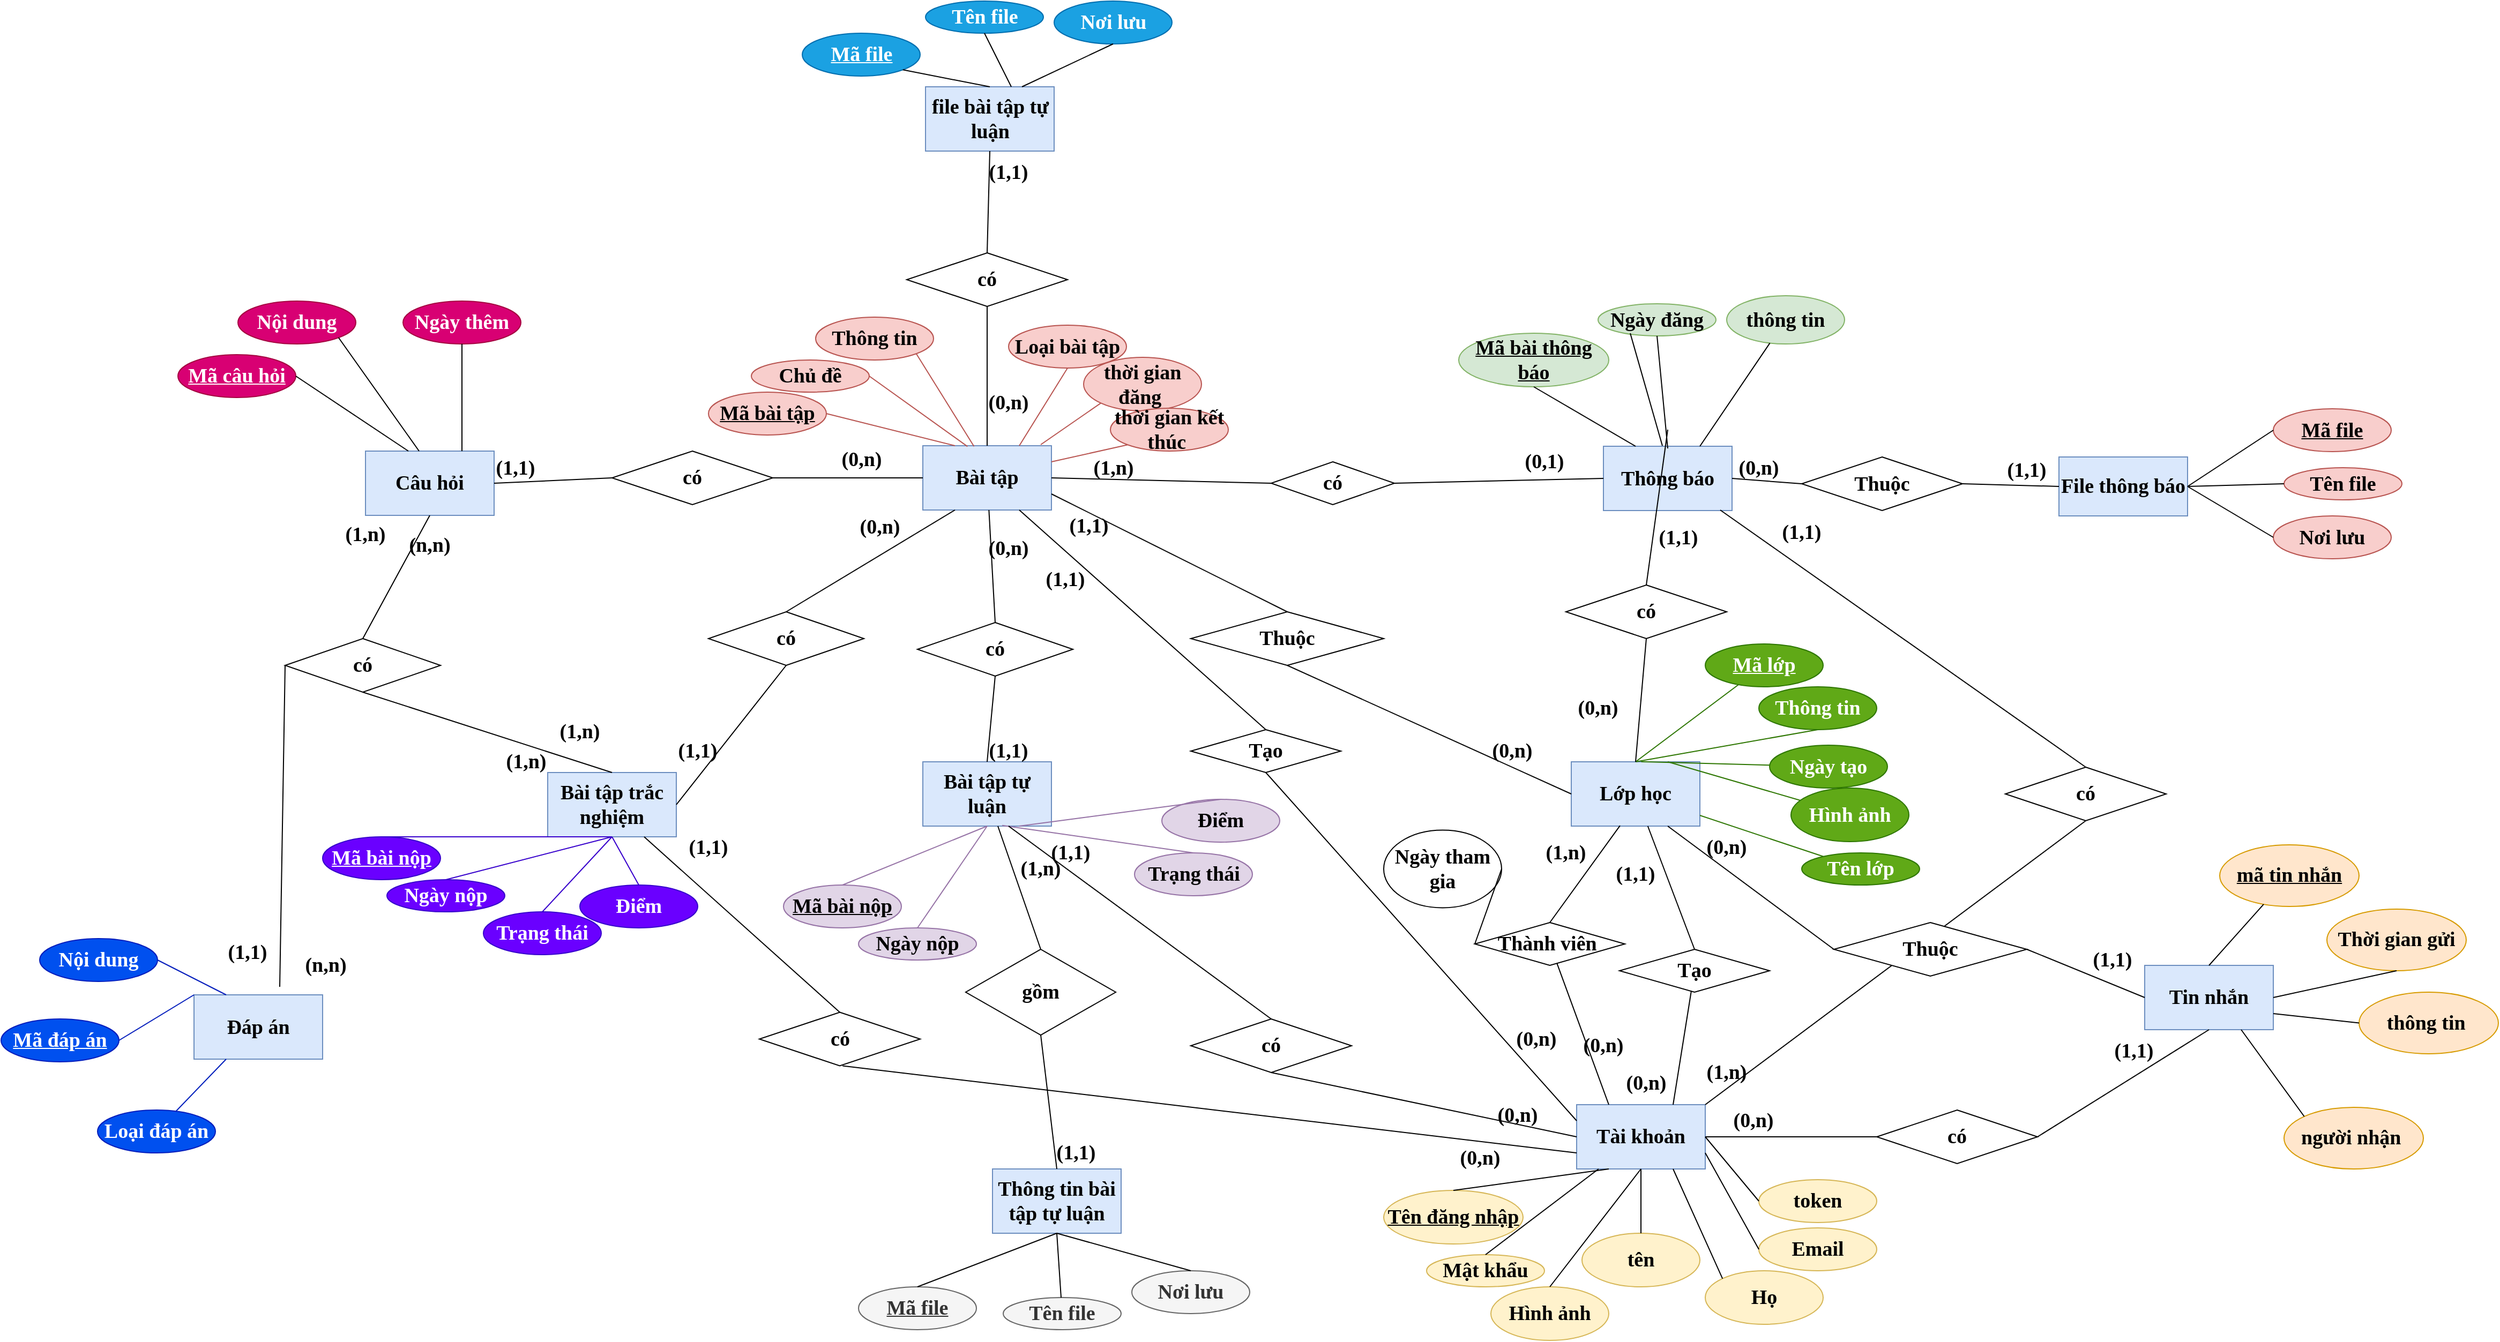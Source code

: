 <mxfile version="14.7.7" type="device"><diagram id="7c6WtioHcW3OPOWDKWHG" name="Page-1"><mxGraphModel dx="2903" dy="2233" grid="1" gridSize="10" guides="1" tooltips="1" connect="1" arrows="1" fold="1" page="1" pageScale="1" pageWidth="827" pageHeight="1169" math="0" shadow="0"><root><mxCell id="0"/><mxCell id="1" parent="0"/><mxCell id="xlYO0OR1x6RYiKkx8NzZ-1" value="Bài tập" style="rounded=0;whiteSpace=wrap;html=1;fontSize=19;fontFamily=Times New Roman;fontStyle=1;fillColor=#dae8fc;strokeColor=#6c8ebf;" parent="1" vertex="1"><mxGeometry x="80" y="205" width="120" height="60" as="geometry"/></mxCell><mxCell id="xlYO0OR1x6RYiKkx8NzZ-2" value="Chủ đề" style="ellipse;whiteSpace=wrap;html=1;fontSize=19;fillColor=#f8cecc;strokeColor=#b85450;fontFamily=Times New Roman;fontStyle=1" parent="1" vertex="1"><mxGeometry x="-80" y="125" width="110" height="30" as="geometry"/></mxCell><mxCell id="xlYO0OR1x6RYiKkx8NzZ-3" value="Mã bài tập" style="ellipse;whiteSpace=wrap;html=1;fontSize=19;fillColor=#f8cecc;strokeColor=#b85450;fontFamily=Times New Roman;fontStyle=5" parent="1" vertex="1"><mxGeometry x="-120" y="155" width="110" height="40" as="geometry"/></mxCell><mxCell id="xlYO0OR1x6RYiKkx8NzZ-4" value="Thông tin" style="ellipse;whiteSpace=wrap;html=1;fontSize=19;fillColor=#f8cecc;strokeColor=#b85450;fontFamily=Times New Roman;fontStyle=1" parent="1" vertex="1"><mxGeometry x="-20" y="85" width="110" height="40" as="geometry"/></mxCell><mxCell id="xlYO0OR1x6RYiKkx8NzZ-5" value="thời gian đăng&amp;nbsp;" style="ellipse;whiteSpace=wrap;html=1;fontSize=19;fillColor=#f8cecc;strokeColor=#b85450;fontFamily=Times New Roman;fontStyle=1" parent="1" vertex="1"><mxGeometry x="230" y="122.5" width="110" height="50" as="geometry"/></mxCell><mxCell id="xlYO0OR1x6RYiKkx8NzZ-6" value="Loại bài tập" style="ellipse;whiteSpace=wrap;html=1;fontSize=19;fillColor=#f8cecc;strokeColor=#b85450;fontFamily=Times New Roman;fontStyle=1" parent="1" vertex="1"><mxGeometry x="160" y="92.5" width="110" height="40" as="geometry"/></mxCell><mxCell id="xlYO0OR1x6RYiKkx8NzZ-7" value="thời gian kết thúc&amp;nbsp;" style="ellipse;whiteSpace=wrap;html=1;fontSize=19;fillColor=#f8cecc;strokeColor=#b85450;fontFamily=Times New Roman;fontStyle=1" parent="1" vertex="1"><mxGeometry x="255" y="170" width="110" height="40" as="geometry"/></mxCell><mxCell id="xlYO0OR1x6RYiKkx8NzZ-9" value="Lớp học" style="rounded=0;whiteSpace=wrap;html=1;fontSize=19;fontFamily=Times New Roman;fontStyle=1;fillColor=#dae8fc;strokeColor=#6c8ebf;" parent="1" vertex="1"><mxGeometry x="685" y="500" width="120" height="60" as="geometry"/></mxCell><mxCell id="xlYO0OR1x6RYiKkx8NzZ-10" value="Tên lớp" style="ellipse;whiteSpace=wrap;html=1;fontSize=19;fillColor=#60a917;strokeColor=#2D7600;fontColor=#ffffff;fontFamily=Times New Roman;fontStyle=1" parent="1" vertex="1"><mxGeometry x="900" y="585" width="110" height="30" as="geometry"/></mxCell><mxCell id="xlYO0OR1x6RYiKkx8NzZ-11" value="Mã lớp" style="ellipse;whiteSpace=wrap;html=1;fontSize=19;fillColor=#60a917;strokeColor=#2D7600;fontColor=#ffffff;fontFamily=Times New Roman;fontStyle=5" parent="1" vertex="1"><mxGeometry x="810" y="390" width="110" height="40" as="geometry"/></mxCell><mxCell id="xlYO0OR1x6RYiKkx8NzZ-12" value="Thông tin" style="ellipse;whiteSpace=wrap;html=1;fontSize=19;fillColor=#60a917;strokeColor=#2D7600;fontColor=#ffffff;fontFamily=Times New Roman;fontStyle=1" parent="1" vertex="1"><mxGeometry x="860" y="430" width="110" height="40" as="geometry"/></mxCell><mxCell id="xlYO0OR1x6RYiKkx8NzZ-13" value="Hình ảnh" style="ellipse;whiteSpace=wrap;html=1;fontSize=19;fillColor=#60a917;strokeColor=#2D7600;fontColor=#ffffff;fontFamily=Times New Roman;fontStyle=1" parent="1" vertex="1"><mxGeometry x="890" y="524.5" width="110" height="50" as="geometry"/></mxCell><mxCell id="xlYO0OR1x6RYiKkx8NzZ-14" value="Ngày tạo" style="ellipse;whiteSpace=wrap;html=1;fontSize=19;fillColor=#60a917;strokeColor=#2D7600;fontColor=#ffffff;fontFamily=Times New Roman;fontStyle=1" parent="1" vertex="1"><mxGeometry x="870" y="484.5" width="110" height="40" as="geometry"/></mxCell><mxCell id="xlYO0OR1x6RYiKkx8NzZ-24" value="Bài tập tự luận" style="rounded=0;whiteSpace=wrap;html=1;fontSize=19;fontFamily=Times New Roman;fontStyle=1;fillColor=#dae8fc;strokeColor=#6c8ebf;" parent="1" vertex="1"><mxGeometry x="80" y="500" width="120" height="60" as="geometry"/></mxCell><mxCell id="xlYO0OR1x6RYiKkx8NzZ-31" value="Bài tập trắc nghiệm" style="rounded=0;whiteSpace=wrap;html=1;fontSize=19;fontFamily=Times New Roman;fontStyle=1;fillColor=#dae8fc;strokeColor=#6c8ebf;" parent="1" vertex="1"><mxGeometry x="-270" y="510" width="120" height="60" as="geometry"/></mxCell><mxCell id="xlYO0OR1x6RYiKkx8NzZ-32" value="Câu hỏi" style="rounded=0;whiteSpace=wrap;html=1;fontSize=19;fontFamily=Times New Roman;fontStyle=1;fillColor=#dae8fc;strokeColor=#6c8ebf;" parent="1" vertex="1"><mxGeometry x="-440" y="210" width="120" height="60" as="geometry"/></mxCell><mxCell id="xlYO0OR1x6RYiKkx8NzZ-33" value="Đáp án" style="rounded=0;whiteSpace=wrap;html=1;fontSize=19;fontFamily=Times New Roman;fontStyle=1;fillColor=#dae8fc;strokeColor=#6c8ebf;" parent="1" vertex="1"><mxGeometry x="-600" y="717.5" width="120" height="60" as="geometry"/></mxCell><mxCell id="xlYO0OR1x6RYiKkx8NzZ-34" value="Thông tin bài tập tự luận" style="rounded=0;whiteSpace=wrap;html=1;fontSize=19;fontFamily=Times New Roman;fontStyle=1;fillColor=#dae8fc;strokeColor=#6c8ebf;" parent="1" vertex="1"><mxGeometry x="145" y="880" width="120" height="60" as="geometry"/></mxCell><mxCell id="xlYO0OR1x6RYiKkx8NzZ-36" value="file bài tập tự luận" style="rounded=0;whiteSpace=wrap;html=1;fontSize=19;fontFamily=Times New Roman;fontStyle=1;fillColor=#dae8fc;strokeColor=#6c8ebf;" parent="1" vertex="1"><mxGeometry x="82.5" y="-130" width="120" height="60" as="geometry"/></mxCell><mxCell id="xlYO0OR1x6RYiKkx8NzZ-37" value="Thông báo" style="rounded=0;whiteSpace=wrap;html=1;fontSize=19;fontFamily=Times New Roman;fontStyle=1;fillColor=#dae8fc;strokeColor=#6c8ebf;" parent="1" vertex="1"><mxGeometry x="715" y="205.5" width="120" height="60" as="geometry"/></mxCell><mxCell id="xlYO0OR1x6RYiKkx8NzZ-45" value="Tên file" style="ellipse;whiteSpace=wrap;html=1;fontSize=19;fillColor=#1ba1e2;strokeColor=#006EAF;fontColor=#ffffff;fontFamily=Times New Roman;fontStyle=1" parent="1" vertex="1"><mxGeometry x="82.5" y="-210" width="110" height="30" as="geometry"/></mxCell><mxCell id="xlYO0OR1x6RYiKkx8NzZ-46" value="Mã file" style="ellipse;whiteSpace=wrap;html=1;fontSize=19;fillColor=#1ba1e2;strokeColor=#006EAF;fontColor=#ffffff;fontFamily=Times New Roman;fontStyle=5" parent="1" vertex="1"><mxGeometry x="-32.5" y="-180" width="110" height="40" as="geometry"/></mxCell><mxCell id="xlYO0OR1x6RYiKkx8NzZ-47" value="Nơi lưu" style="ellipse;whiteSpace=wrap;html=1;fontSize=19;fillColor=#1ba1e2;strokeColor=#006EAF;fontColor=#ffffff;fontFamily=Times New Roman;fontStyle=1" parent="1" vertex="1"><mxGeometry x="202.5" y="-210" width="110" height="40" as="geometry"/></mxCell><mxCell id="xlYO0OR1x6RYiKkx8NzZ-51" value="Ngày đăng" style="ellipse;whiteSpace=wrap;html=1;fontSize=19;fillColor=#d5e8d4;strokeColor=#82b366;fontFamily=Times New Roman;fontStyle=1" parent="1" vertex="1"><mxGeometry x="710" y="72.5" width="110" height="30" as="geometry"/></mxCell><mxCell id="xlYO0OR1x6RYiKkx8NzZ-52" value="Mã bài thông báo" style="ellipse;whiteSpace=wrap;html=1;fontSize=19;fillColor=#d5e8d4;strokeColor=#82b366;fontFamily=Times New Roman;fontStyle=5" parent="1" vertex="1"><mxGeometry x="580" y="100" width="140" height="50" as="geometry"/></mxCell><mxCell id="xlYO0OR1x6RYiKkx8NzZ-53" value="thông tin" style="ellipse;whiteSpace=wrap;html=1;fontSize=19;fillColor=#d5e8d4;strokeColor=#82b366;fontFamily=Times New Roman;fontStyle=1" parent="1" vertex="1"><mxGeometry x="830" y="65" width="110" height="45" as="geometry"/></mxCell><mxCell id="xlYO0OR1x6RYiKkx8NzZ-56" value="Tên file" style="ellipse;whiteSpace=wrap;html=1;fontSize=19;fillColor=#f5f5f5;strokeColor=#666666;fontFamily=Times New Roman;fontStyle=1;fontColor=#333333;" parent="1" vertex="1"><mxGeometry x="155" y="1000" width="110" height="30" as="geometry"/></mxCell><mxCell id="xlYO0OR1x6RYiKkx8NzZ-57" value="Mã file" style="ellipse;whiteSpace=wrap;html=1;fontSize=19;fillColor=#f5f5f5;strokeColor=#666666;fontFamily=Times New Roman;fontStyle=5;fontColor=#333333;" parent="1" vertex="1"><mxGeometry x="20" y="990" width="110" height="40" as="geometry"/></mxCell><mxCell id="xlYO0OR1x6RYiKkx8NzZ-58" value="Nơi lưu" style="ellipse;whiteSpace=wrap;html=1;fontSize=19;fillColor=#f5f5f5;strokeColor=#666666;fontFamily=Times New Roman;fontStyle=1;fontColor=#333333;" parent="1" vertex="1"><mxGeometry x="275" y="975" width="110" height="40" as="geometry"/></mxCell><mxCell id="xlYO0OR1x6RYiKkx8NzZ-59" value="Ngày nộp" style="ellipse;whiteSpace=wrap;html=1;fontSize=19;fillColor=#6a00ff;strokeColor=#3700CC;fontColor=#ffffff;fontFamily=Times New Roman;fontStyle=1" parent="1" vertex="1"><mxGeometry x="-420" y="610" width="110" height="30" as="geometry"/></mxCell><mxCell id="xlYO0OR1x6RYiKkx8NzZ-60" value="Mã bài nộp" style="ellipse;whiteSpace=wrap;html=1;fontSize=19;fillColor=#6a00ff;strokeColor=#3700CC;fontColor=#ffffff;fontFamily=Times New Roman;fontStyle=5" parent="1" vertex="1"><mxGeometry x="-480" y="570" width="110" height="40" as="geometry"/></mxCell><mxCell id="xlYO0OR1x6RYiKkx8NzZ-61" value="Trạng thái" style="ellipse;whiteSpace=wrap;html=1;fontSize=19;fillColor=#6a00ff;strokeColor=#3700CC;fontColor=#ffffff;fontFamily=Times New Roman;fontStyle=1" parent="1" vertex="1"><mxGeometry x="-330" y="640" width="110" height="40" as="geometry"/></mxCell><mxCell id="xlYO0OR1x6RYiKkx8NzZ-62" value="Điểm" style="ellipse;whiteSpace=wrap;html=1;fontSize=19;fillColor=#6a00ff;strokeColor=#3700CC;fontColor=#ffffff;fontFamily=Times New Roman;fontStyle=1" parent="1" vertex="1"><mxGeometry x="-240" y="615" width="110" height="40" as="geometry"/></mxCell><mxCell id="xlYO0OR1x6RYiKkx8NzZ-63" value="Ngày nộp" style="ellipse;whiteSpace=wrap;html=1;fontSize=19;fillColor=#e1d5e7;strokeColor=#9673a6;fontFamily=Times New Roman;fontStyle=1" parent="1" vertex="1"><mxGeometry x="20" y="655" width="110" height="30" as="geometry"/></mxCell><mxCell id="xlYO0OR1x6RYiKkx8NzZ-64" value="Mã bài nộp" style="ellipse;whiteSpace=wrap;html=1;fontSize=19;fillColor=#e1d5e7;strokeColor=#9673a6;fontFamily=Times New Roman;fontStyle=5" parent="1" vertex="1"><mxGeometry x="-50" y="615" width="110" height="40" as="geometry"/></mxCell><mxCell id="xlYO0OR1x6RYiKkx8NzZ-65" value="Trạng thái" style="ellipse;whiteSpace=wrap;html=1;fontSize=19;fillColor=#e1d5e7;strokeColor=#9673a6;fontFamily=Times New Roman;fontStyle=1" parent="1" vertex="1"><mxGeometry x="277.5" y="585" width="110" height="40" as="geometry"/></mxCell><mxCell id="xlYO0OR1x6RYiKkx8NzZ-66" value="Điểm" style="ellipse;whiteSpace=wrap;html=1;fontSize=19;fillColor=#e1d5e7;strokeColor=#9673a6;fontFamily=Times New Roman;fontStyle=1" parent="1" vertex="1"><mxGeometry x="303" y="535" width="110" height="40" as="geometry"/></mxCell><mxCell id="xlYO0OR1x6RYiKkx8NzZ-67" value="Mã câu hỏi" style="ellipse;whiteSpace=wrap;html=1;fontSize=19;fillColor=#d80073;strokeColor=#A50040;fontColor=#ffffff;fontFamily=Times New Roman;fontStyle=5" parent="1" vertex="1"><mxGeometry x="-615" y="120" width="110" height="40" as="geometry"/></mxCell><mxCell id="xlYO0OR1x6RYiKkx8NzZ-68" value="Nội dung" style="ellipse;whiteSpace=wrap;html=1;fontSize=19;fillColor=#d80073;strokeColor=#A50040;fontColor=#ffffff;fontFamily=Times New Roman;fontStyle=1" parent="1" vertex="1"><mxGeometry x="-559" y="70" width="110" height="40" as="geometry"/></mxCell><mxCell id="xlYO0OR1x6RYiKkx8NzZ-71" value="Ngày thêm" style="ellipse;whiteSpace=wrap;html=1;fontSize=19;fillColor=#d80073;strokeColor=#A50040;fontColor=#ffffff;fontFamily=Times New Roman;fontStyle=1" parent="1" vertex="1"><mxGeometry x="-405" y="70" width="110" height="40" as="geometry"/></mxCell><mxCell id="xlYO0OR1x6RYiKkx8NzZ-73" value="Mã đáp án" style="ellipse;whiteSpace=wrap;html=1;fontSize=19;fillColor=#0050ef;strokeColor=#001DBC;fontColor=#ffffff;fontFamily=Times New Roman;fontStyle=5" parent="1" vertex="1"><mxGeometry x="-780" y="740" width="110" height="40" as="geometry"/></mxCell><mxCell id="xlYO0OR1x6RYiKkx8NzZ-74" value="Nội dung" style="ellipse;whiteSpace=wrap;html=1;fontSize=19;fillColor=#0050ef;strokeColor=#001DBC;fontColor=#ffffff;fontFamily=Times New Roman;fontStyle=1" parent="1" vertex="1"><mxGeometry x="-744" y="665" width="110" height="40" as="geometry"/></mxCell><mxCell id="xlYO0OR1x6RYiKkx8NzZ-76" value="Loại đáp án" style="ellipse;whiteSpace=wrap;html=1;fontSize=19;fillColor=#0050ef;strokeColor=#001DBC;fontColor=#ffffff;fontFamily=Times New Roman;fontStyle=1" parent="1" vertex="1"><mxGeometry x="-690" y="825" width="110" height="40" as="geometry"/></mxCell><mxCell id="xlYO0OR1x6RYiKkx8NzZ-77" value="File thông báo" style="rounded=0;whiteSpace=wrap;html=1;fontSize=19;fontFamily=Times New Roman;fontStyle=1;fillColor=#dae8fc;strokeColor=#6c8ebf;" parent="1" vertex="1"><mxGeometry x="1140" y="215.5" width="120" height="55" as="geometry"/></mxCell><mxCell id="xlYO0OR1x6RYiKkx8NzZ-78" value="Tên file" style="ellipse;whiteSpace=wrap;html=1;fontSize=19;fillColor=#f8cecc;strokeColor=#b85450;fontFamily=Times New Roman;fontStyle=1" parent="1" vertex="1"><mxGeometry x="1350" y="225.5" width="110" height="30" as="geometry"/></mxCell><mxCell id="xlYO0OR1x6RYiKkx8NzZ-79" value="Mã file" style="ellipse;whiteSpace=wrap;html=1;fontSize=19;fillColor=#f8cecc;strokeColor=#b85450;fontFamily=Times New Roman;fontStyle=5" parent="1" vertex="1"><mxGeometry x="1340" y="170.5" width="110" height="40" as="geometry"/></mxCell><mxCell id="xlYO0OR1x6RYiKkx8NzZ-80" value="Nơi lưu" style="ellipse;whiteSpace=wrap;html=1;fontSize=19;fillColor=#f8cecc;strokeColor=#b85450;fontFamily=Times New Roman;fontStyle=1" parent="1" vertex="1"><mxGeometry x="1340" y="270.5" width="110" height="40" as="geometry"/></mxCell><mxCell id="xlYO0OR1x6RYiKkx8NzZ-82" value="" style="endArrow=none;html=1;fontSize=19;entryX=0;entryY=0.5;entryDx=0;entryDy=0;exitX=1;exitY=0.5;exitDx=0;exitDy=0;fontFamily=Times New Roman;fontStyle=1" parent="1" source="xlYO0OR1x6RYiKkx8NzZ-77" target="xlYO0OR1x6RYiKkx8NzZ-79" edge="1"><mxGeometry width="50" height="50" relative="1" as="geometry"><mxPoint x="1270" y="80.5" as="sourcePoint"/><mxPoint x="1320" y="30.5" as="targetPoint"/></mxGeometry></mxCell><mxCell id="xlYO0OR1x6RYiKkx8NzZ-83" value="" style="endArrow=none;html=1;fontSize=19;entryX=0;entryY=0.5;entryDx=0;entryDy=0;exitX=1;exitY=0.5;exitDx=0;exitDy=0;fontFamily=Times New Roman;fontStyle=1" parent="1" source="xlYO0OR1x6RYiKkx8NzZ-77" target="xlYO0OR1x6RYiKkx8NzZ-78" edge="1"><mxGeometry width="50" height="50" relative="1" as="geometry"><mxPoint x="1270" y="255.5" as="sourcePoint"/><mxPoint x="1350" y="200.5" as="targetPoint"/></mxGeometry></mxCell><mxCell id="xlYO0OR1x6RYiKkx8NzZ-84" value="" style="endArrow=none;html=1;fontSize=19;entryX=0;entryY=0.5;entryDx=0;entryDy=0;exitX=1;exitY=0.5;exitDx=0;exitDy=0;fontFamily=Times New Roman;fontStyle=1" parent="1" source="xlYO0OR1x6RYiKkx8NzZ-77" target="xlYO0OR1x6RYiKkx8NzZ-80" edge="1"><mxGeometry width="50" height="50" relative="1" as="geometry"><mxPoint x="1280" y="265.5" as="sourcePoint"/><mxPoint x="1360" y="210.5" as="targetPoint"/></mxGeometry></mxCell><mxCell id="xlYO0OR1x6RYiKkx8NzZ-85" value="" style="endArrow=none;html=1;fontSize=19;entryX=0.5;entryY=1;entryDx=0;entryDy=0;exitX=0.25;exitY=0;exitDx=0;exitDy=0;fontFamily=Times New Roman;fontStyle=1" parent="1" source="xlYO0OR1x6RYiKkx8NzZ-37" target="xlYO0OR1x6RYiKkx8NzZ-52" edge="1"><mxGeometry width="50" height="50" relative="1" as="geometry"><mxPoint x="750" y="217.5" as="sourcePoint"/><mxPoint x="910" y="25.5" as="targetPoint"/></mxGeometry></mxCell><mxCell id="xlYO0OR1x6RYiKkx8NzZ-86" value="" style="endArrow=none;html=1;fontSize=19;entryX=0.5;entryY=1;entryDx=0;entryDy=0;fontFamily=Times New Roman;fontStyle=1" parent="1" target="xlYO0OR1x6RYiKkx8NzZ-51" edge="1"><mxGeometry width="50" height="50" relative="1" as="geometry"><mxPoint x="775" y="207.5" as="sourcePoint"/><mxPoint x="645" y="350.5" as="targetPoint"/></mxGeometry></mxCell><mxCell id="xlYO0OR1x6RYiKkx8NzZ-87" value="" style="endArrow=none;html=1;fontSize=19;exitX=0.75;exitY=0;exitDx=0;exitDy=0;fontFamily=Times New Roman;fontStyle=1" parent="1" source="xlYO0OR1x6RYiKkx8NzZ-37" target="xlYO0OR1x6RYiKkx8NzZ-53" edge="1"><mxGeometry width="50" height="50" relative="1" as="geometry"><mxPoint x="785" y="275.5" as="sourcePoint"/><mxPoint x="765" y="350.5" as="targetPoint"/></mxGeometry></mxCell><mxCell id="xlYO0OR1x6RYiKkx8NzZ-88" value="" style="endArrow=none;html=1;fontSize=19;entryX=0.5;entryY=0;entryDx=0;entryDy=0;exitX=0.5;exitY=1;exitDx=0;exitDy=0;fontFamily=Times New Roman;fontStyle=1" parent="1" source="xlYO0OR1x6RYiKkx8NzZ-34" target="xlYO0OR1x6RYiKkx8NzZ-57" edge="1"><mxGeometry width="50" height="50" relative="1" as="geometry"><mxPoint x="815" y="910" as="sourcePoint"/><mxPoint x="795" y="985" as="targetPoint"/></mxGeometry></mxCell><mxCell id="xlYO0OR1x6RYiKkx8NzZ-89" value="" style="endArrow=none;html=1;fontSize=19;exitX=0.5;exitY=1;exitDx=0;exitDy=0;fontFamily=Times New Roman;fontStyle=1" parent="1" source="xlYO0OR1x6RYiKkx8NzZ-34" target="xlYO0OR1x6RYiKkx8NzZ-56" edge="1"><mxGeometry width="50" height="50" relative="1" as="geometry"><mxPoint x="205" y="900" as="sourcePoint"/><mxPoint x="85" y="1000" as="targetPoint"/></mxGeometry></mxCell><mxCell id="xlYO0OR1x6RYiKkx8NzZ-90" value="" style="endArrow=none;html=1;fontSize=19;entryX=0.5;entryY=0;entryDx=0;entryDy=0;exitX=0.5;exitY=1;exitDx=0;exitDy=0;fontFamily=Times New Roman;fontStyle=1" parent="1" source="xlYO0OR1x6RYiKkx8NzZ-34" target="xlYO0OR1x6RYiKkx8NzZ-58" edge="1"><mxGeometry width="50" height="50" relative="1" as="geometry"><mxPoint x="215" y="910" as="sourcePoint"/><mxPoint x="95" y="1010" as="targetPoint"/></mxGeometry></mxCell><mxCell id="xlYO0OR1x6RYiKkx8NzZ-91" value="" style="endArrow=none;html=1;fontSize=19;entryX=1;entryY=0.5;entryDx=0;entryDy=0;exitX=0.347;exitY=0.011;exitDx=0;exitDy=0;exitPerimeter=0;fillColor=#f8cecc;strokeColor=#b85450;fontFamily=Times New Roman;fontStyle=1" parent="1" source="xlYO0OR1x6RYiKkx8NzZ-1" target="xlYO0OR1x6RYiKkx8NzZ-2" edge="1"><mxGeometry width="50" height="50" relative="1" as="geometry"><mxPoint x="250" y="130" as="sourcePoint"/><mxPoint x="300" y="80" as="targetPoint"/></mxGeometry></mxCell><mxCell id="xlYO0OR1x6RYiKkx8NzZ-92" value="" style="endArrow=none;html=1;fontSize=19;entryX=1;entryY=1;entryDx=0;entryDy=0;exitX=0.398;exitY=0.011;exitDx=0;exitDy=0;exitPerimeter=0;fillColor=#f8cecc;strokeColor=#b85450;fontFamily=Times New Roman;fontStyle=1" parent="1" source="xlYO0OR1x6RYiKkx8NzZ-1" target="xlYO0OR1x6RYiKkx8NzZ-4" edge="1"><mxGeometry width="50" height="50" relative="1" as="geometry"><mxPoint x="260" y="140" as="sourcePoint"/><mxPoint x="310" y="90" as="targetPoint"/></mxGeometry></mxCell><mxCell id="xlYO0OR1x6RYiKkx8NzZ-93" value="" style="endArrow=none;html=1;fontSize=19;entryX=0.5;entryY=1;entryDx=0;entryDy=0;exitX=0.75;exitY=0;exitDx=0;exitDy=0;fillColor=#f8cecc;strokeColor=#b85450;fontFamily=Times New Roman;fontStyle=1" parent="1" source="xlYO0OR1x6RYiKkx8NzZ-1" target="xlYO0OR1x6RYiKkx8NzZ-6" edge="1"><mxGeometry width="50" height="50" relative="1" as="geometry"><mxPoint x="270" y="150" as="sourcePoint"/><mxPoint x="320" y="100" as="targetPoint"/></mxGeometry></mxCell><mxCell id="xlYO0OR1x6RYiKkx8NzZ-94" value="" style="endArrow=none;html=1;fontSize=19;entryX=0;entryY=1;entryDx=0;entryDy=0;fillColor=#f8cecc;strokeColor=#b85450;fontFamily=Times New Roman;fontStyle=1" parent="1" target="xlYO0OR1x6RYiKkx8NzZ-5" edge="1"><mxGeometry width="50" height="50" relative="1" as="geometry"><mxPoint x="190" y="204" as="sourcePoint"/><mxPoint x="330" y="110" as="targetPoint"/></mxGeometry></mxCell><mxCell id="xlYO0OR1x6RYiKkx8NzZ-95" value="" style="endArrow=none;html=1;fontSize=19;entryX=1;entryY=0.5;entryDx=0;entryDy=0;exitX=0.25;exitY=0;exitDx=0;exitDy=0;fillColor=#f8cecc;strokeColor=#b85450;fontFamily=Times New Roman;fontStyle=1" parent="1" source="xlYO0OR1x6RYiKkx8NzZ-1" target="xlYO0OR1x6RYiKkx8NzZ-3" edge="1"><mxGeometry width="50" height="50" relative="1" as="geometry"><mxPoint x="180" y="240" as="sourcePoint"/><mxPoint x="340" y="120" as="targetPoint"/></mxGeometry></mxCell><mxCell id="xlYO0OR1x6RYiKkx8NzZ-96" value="" style="endArrow=none;html=1;fontSize=19;entryX=0;entryY=1;entryDx=0;entryDy=0;exitX=1;exitY=0.25;exitDx=0;exitDy=0;fillColor=#f8cecc;strokeColor=#b85450;fontFamily=Times New Roman;fontStyle=1" parent="1" source="xlYO0OR1x6RYiKkx8NzZ-1" target="xlYO0OR1x6RYiKkx8NzZ-7" edge="1"><mxGeometry width="50" height="50" relative="1" as="geometry"><mxPoint x="190" y="250" as="sourcePoint"/><mxPoint x="226.194" y="152.716" as="targetPoint"/></mxGeometry></mxCell><mxCell id="xlYO0OR1x6RYiKkx8NzZ-98" value="" style="endArrow=none;html=1;fontSize=19;entryX=1;entryY=0.5;entryDx=0;entryDy=0;exitX=0;exitY=0;exitDx=0;exitDy=0;fillColor=#0050ef;strokeColor=#001DBC;fontFamily=Times New Roman;fontStyle=1" parent="1" source="xlYO0OR1x6RYiKkx8NzZ-33" target="xlYO0OR1x6RYiKkx8NzZ-73" edge="1"><mxGeometry width="50" height="50" relative="1" as="geometry"><mxPoint x="-530" y="767.5" as="sourcePoint"/><mxPoint x="-480" y="717.5" as="targetPoint"/></mxGeometry></mxCell><mxCell id="xlYO0OR1x6RYiKkx8NzZ-99" value="" style="endArrow=none;html=1;fontSize=19;entryX=1;entryY=0.5;entryDx=0;entryDy=0;exitX=0.25;exitY=0;exitDx=0;exitDy=0;fillColor=#0050ef;strokeColor=#001DBC;fontFamily=Times New Roman;fontStyle=1" parent="1" source="xlYO0OR1x6RYiKkx8NzZ-33" target="xlYO0OR1x6RYiKkx8NzZ-74" edge="1"><mxGeometry width="50" height="50" relative="1" as="geometry"><mxPoint x="-590.0" y="757.5" as="sourcePoint"/><mxPoint x="-680.0" y="717.5" as="targetPoint"/></mxGeometry></mxCell><mxCell id="xlYO0OR1x6RYiKkx8NzZ-101" value="" style="endArrow=none;html=1;fontSize=19;exitX=0.25;exitY=1;exitDx=0;exitDy=0;fillColor=#0050ef;strokeColor=#001DBC;fontFamily=Times New Roman;fontStyle=1" parent="1" source="xlYO0OR1x6RYiKkx8NzZ-33" target="xlYO0OR1x6RYiKkx8NzZ-76" edge="1"><mxGeometry width="50" height="50" relative="1" as="geometry"><mxPoint x="-545.587" y="727.5" as="sourcePoint"/><mxPoint x="-589.926" y="642.162" as="targetPoint"/></mxGeometry></mxCell><mxCell id="xlYO0OR1x6RYiKkx8NzZ-102" value="" style="endArrow=none;html=1;fontSize=19;entryX=1;entryY=0.5;entryDx=0;entryDy=0;fontFamily=Times New Roman;fontStyle=1" parent="1" target="xlYO0OR1x6RYiKkx8NzZ-67" edge="1"><mxGeometry width="50" height="50" relative="1" as="geometry"><mxPoint x="-400" y="210" as="sourcePoint"/><mxPoint x="-270" y="220" as="targetPoint"/></mxGeometry></mxCell><mxCell id="xlYO0OR1x6RYiKkx8NzZ-103" value="" style="endArrow=none;html=1;fontSize=19;entryX=1;entryY=1;entryDx=0;entryDy=0;fontFamily=Times New Roman;fontStyle=1" parent="1" target="xlYO0OR1x6RYiKkx8NzZ-68" edge="1"><mxGeometry width="50" height="50" relative="1" as="geometry"><mxPoint x="-390" y="210" as="sourcePoint"/><mxPoint x="-495" y="150.0" as="targetPoint"/></mxGeometry></mxCell><mxCell id="xlYO0OR1x6RYiKkx8NzZ-105" value="" style="endArrow=none;html=1;fontSize=19;entryX=0.5;entryY=1;entryDx=0;entryDy=0;exitX=0.75;exitY=0;exitDx=0;exitDy=0;fontFamily=Times New Roman;fontStyle=1" parent="1" source="xlYO0OR1x6RYiKkx8NzZ-32" target="xlYO0OR1x6RYiKkx8NzZ-71" edge="1"><mxGeometry width="50" height="50" relative="1" as="geometry"><mxPoint x="-370" y="220.0" as="sourcePoint"/><mxPoint x="-415" y="75.0" as="targetPoint"/></mxGeometry></mxCell><mxCell id="xlYO0OR1x6RYiKkx8NzZ-106" value="" style="endArrow=none;html=1;fontSize=19;entryX=1;entryY=1;entryDx=0;entryDy=0;exitX=0.5;exitY=0;exitDx=0;exitDy=0;fontFamily=Times New Roman;fontStyle=1" parent="1" source="xlYO0OR1x6RYiKkx8NzZ-36" target="xlYO0OR1x6RYiKkx8NzZ-46" edge="1"><mxGeometry width="50" height="50" relative="1" as="geometry"><mxPoint x="202.5" y="-170" as="sourcePoint"/><mxPoint x="252.5" y="-220" as="targetPoint"/></mxGeometry></mxCell><mxCell id="xlYO0OR1x6RYiKkx8NzZ-107" value="" style="endArrow=none;html=1;fontSize=19;entryX=0.5;entryY=1;entryDx=0;entryDy=0;exitX=0.667;exitY=0;exitDx=0;exitDy=0;exitPerimeter=0;fontFamily=Times New Roman;fontStyle=1" parent="1" source="xlYO0OR1x6RYiKkx8NzZ-36" target="xlYO0OR1x6RYiKkx8NzZ-45" edge="1"><mxGeometry width="50" height="50" relative="1" as="geometry"><mxPoint x="202.5" y="-170" as="sourcePoint"/><mxPoint x="252.5" y="-220" as="targetPoint"/></mxGeometry></mxCell><mxCell id="xlYO0OR1x6RYiKkx8NzZ-108" value="" style="endArrow=none;html=1;fontSize=19;entryX=0.5;entryY=1;entryDx=0;entryDy=0;exitX=0.75;exitY=0;exitDx=0;exitDy=0;fontFamily=Times New Roman;fontStyle=1" parent="1" source="xlYO0OR1x6RYiKkx8NzZ-36" target="xlYO0OR1x6RYiKkx8NzZ-47" edge="1"><mxGeometry width="50" height="50" relative="1" as="geometry"><mxPoint x="172.54" y="-120" as="sourcePoint"/><mxPoint x="177.5" y="-190" as="targetPoint"/></mxGeometry></mxCell><mxCell id="xlYO0OR1x6RYiKkx8NzZ-109" value="" style="endArrow=none;html=1;fontSize=19;entryX=0.75;entryY=0;entryDx=0;entryDy=0;fillColor=#60a917;strokeColor=#2D7600;fontFamily=Times New Roman;fontStyle=1" parent="1" source="xlYO0OR1x6RYiKkx8NzZ-13" target="xlYO0OR1x6RYiKkx8NzZ-9" edge="1"><mxGeometry width="50" height="50" relative="1" as="geometry"><mxPoint x="850" y="560" as="sourcePoint"/><mxPoint x="900" y="510" as="targetPoint"/></mxGeometry></mxCell><mxCell id="xlYO0OR1x6RYiKkx8NzZ-110" value="" style="endArrow=none;html=1;fontSize=19;entryX=0.544;entryY=-0.003;entryDx=0;entryDy=0;entryPerimeter=0;fillColor=#60a917;strokeColor=#2D7600;fontFamily=Times New Roman;fontStyle=1" parent="1" source="xlYO0OR1x6RYiKkx8NzZ-14" target="xlYO0OR1x6RYiKkx8NzZ-9" edge="1"><mxGeometry width="50" height="50" relative="1" as="geometry"><mxPoint x="895.812" y="517.541" as="sourcePoint"/><mxPoint x="790" y="565" as="targetPoint"/></mxGeometry></mxCell><mxCell id="xlYO0OR1x6RYiKkx8NzZ-111" value="" style="endArrow=none;html=1;fontSize=19;entryX=0.5;entryY=0;entryDx=0;entryDy=0;exitX=0.5;exitY=1;exitDx=0;exitDy=0;fillColor=#60a917;strokeColor=#2D7600;fontFamily=Times New Roman;fontStyle=1" parent="1" source="xlYO0OR1x6RYiKkx8NzZ-12" target="xlYO0OR1x6RYiKkx8NzZ-9" edge="1"><mxGeometry width="50" height="50" relative="1" as="geometry"><mxPoint x="874.056" y="468.493" as="sourcePoint"/><mxPoint x="765.28" y="564.82" as="targetPoint"/></mxGeometry></mxCell><mxCell id="xlYO0OR1x6RYiKkx8NzZ-112" value="" style="endArrow=none;html=1;fontSize=19;fillColor=#60a917;strokeColor=#2D7600;fontFamily=Times New Roman;fontStyle=1" parent="1" source="xlYO0OR1x6RYiKkx8NzZ-10" target="xlYO0OR1x6RYiKkx8NzZ-9" edge="1"><mxGeometry width="50" height="50" relative="1" as="geometry"><mxPoint x="775" y="440" as="sourcePoint"/><mxPoint x="760" y="565" as="targetPoint"/></mxGeometry></mxCell><mxCell id="xlYO0OR1x6RYiKkx8NzZ-113" value="" style="endArrow=none;html=1;fontSize=19;entryX=0.5;entryY=0;entryDx=0;entryDy=0;fillColor=#60a917;strokeColor=#2D7600;fontFamily=Times New Roman;fontStyle=1" parent="1" source="xlYO0OR1x6RYiKkx8NzZ-11" target="xlYO0OR1x6RYiKkx8NzZ-9" edge="1"><mxGeometry width="50" height="50" relative="1" as="geometry"><mxPoint x="683.35" y="459.826" as="sourcePoint"/><mxPoint x="743.0" y="565" as="targetPoint"/></mxGeometry></mxCell><mxCell id="xlYO0OR1x6RYiKkx8NzZ-114" value="" style="endArrow=none;html=1;fontSize=19;entryX=0.5;entryY=1;entryDx=0;entryDy=0;exitX=1;exitY=0.25;exitDx=0;exitDy=0;fontFamily=Times New Roman;fontStyle=1" parent="1" edge="1"><mxGeometry width="50" height="50" relative="1" as="geometry"><mxPoint x="770" y="205" as="sourcePoint"/><mxPoint x="740" y="100" as="targetPoint"/></mxGeometry></mxCell><mxCell id="xlYO0OR1x6RYiKkx8NzZ-120" value="" style="endArrow=none;html=1;fontSize=19;entryX=0.5;entryY=0;entryDx=0;entryDy=0;exitX=0.5;exitY=1;exitDx=0;exitDy=0;fillColor=#6a00ff;strokeColor=#3700CC;fontFamily=Times New Roman;fontStyle=1" parent="1" source="xlYO0OR1x6RYiKkx8NzZ-31" target="xlYO0OR1x6RYiKkx8NzZ-60" edge="1"><mxGeometry width="50" height="50" relative="1" as="geometry"><mxPoint x="-140" y="650" as="sourcePoint"/><mxPoint x="-90" y="600" as="targetPoint"/></mxGeometry></mxCell><mxCell id="xlYO0OR1x6RYiKkx8NzZ-121" value="" style="endArrow=none;html=1;fontSize=19;entryX=0.5;entryY=0;entryDx=0;entryDy=0;exitX=0.5;exitY=1;exitDx=0;exitDy=0;fillColor=#6a00ff;strokeColor=#3700CC;fontFamily=Times New Roman;fontStyle=1" parent="1" source="xlYO0OR1x6RYiKkx8NzZ-31" target="xlYO0OR1x6RYiKkx8NzZ-59" edge="1"><mxGeometry width="50" height="50" relative="1" as="geometry"><mxPoint x="-253" y="570" as="sourcePoint"/><mxPoint x="-490" y="645" as="targetPoint"/></mxGeometry></mxCell><mxCell id="xlYO0OR1x6RYiKkx8NzZ-122" value="" style="endArrow=none;html=1;fontSize=19;entryX=0.5;entryY=0;entryDx=0;entryDy=0;fillColor=#6a00ff;strokeColor=#3700CC;exitX=0.5;exitY=1;exitDx=0;exitDy=0;fontFamily=Times New Roman;fontStyle=1" parent="1" source="xlYO0OR1x6RYiKkx8NzZ-31" target="xlYO0OR1x6RYiKkx8NzZ-61" edge="1"><mxGeometry width="50" height="50" relative="1" as="geometry"><mxPoint x="-260" y="560" as="sourcePoint"/><mxPoint x="-355" y="655" as="targetPoint"/></mxGeometry></mxCell><mxCell id="xlYO0OR1x6RYiKkx8NzZ-123" value="" style="endArrow=none;html=1;fontSize=19;entryX=0.5;entryY=0;entryDx=0;entryDy=0;exitX=0.5;exitY=1;exitDx=0;exitDy=0;fillColor=#6a00ff;strokeColor=#3700CC;fontFamily=Times New Roman;fontStyle=1" parent="1" source="xlYO0OR1x6RYiKkx8NzZ-31" target="xlYO0OR1x6RYiKkx8NzZ-62" edge="1"><mxGeometry width="50" height="50" relative="1" as="geometry"><mxPoint x="-250" y="570" as="sourcePoint"/><mxPoint x="-235" y="630" as="targetPoint"/></mxGeometry></mxCell><mxCell id="xlYO0OR1x6RYiKkx8NzZ-124" value="" style="endArrow=none;html=1;fontSize=19;entryX=0.5;entryY=1;entryDx=0;entryDy=0;exitX=0.5;exitY=0;exitDx=0;exitDy=0;fillColor=#e1d5e7;strokeColor=#9673a6;fontFamily=Times New Roman;fontStyle=1" parent="1" source="xlYO0OR1x6RYiKkx8NzZ-64" target="xlYO0OR1x6RYiKkx8NzZ-24" edge="1"><mxGeometry width="50" height="50" relative="1" as="geometry"><mxPoint x="60" y="650" as="sourcePoint"/><mxPoint x="110" y="600" as="targetPoint"/></mxGeometry></mxCell><mxCell id="xlYO0OR1x6RYiKkx8NzZ-125" value="" style="endArrow=none;html=1;fontSize=19;exitX=0.5;exitY=0;exitDx=0;exitDy=0;entryX=0.5;entryY=1;entryDx=0;entryDy=0;fillColor=#e1d5e7;strokeColor=#9673a6;fontFamily=Times New Roman;fontStyle=1" parent="1" source="xlYO0OR1x6RYiKkx8NzZ-63" target="xlYO0OR1x6RYiKkx8NzZ-24" edge="1"><mxGeometry width="50" height="50" relative="1" as="geometry"><mxPoint x="35" y="630" as="sourcePoint"/><mxPoint x="190" y="560" as="targetPoint"/></mxGeometry></mxCell><mxCell id="xlYO0OR1x6RYiKkx8NzZ-127" value="" style="endArrow=none;html=1;fontSize=19;entryX=0.75;entryY=1;entryDx=0;entryDy=0;exitX=0.5;exitY=0;exitDx=0;exitDy=0;fillColor=#e1d5e7;strokeColor=#9673a6;fontFamily=Times New Roman;fontStyle=1" parent="1" source="xlYO0OR1x6RYiKkx8NzZ-66" target="xlYO0OR1x6RYiKkx8NzZ-24" edge="1"><mxGeometry width="50" height="50" relative="1" as="geometry"><mxPoint x="55" y="650" as="sourcePoint"/><mxPoint x="220" y="590" as="targetPoint"/></mxGeometry></mxCell><mxCell id="xlYO0OR1x6RYiKkx8NzZ-128" value="" style="endArrow=none;html=1;fontSize=19;exitX=0.5;exitY=0;exitDx=0;exitDy=0;entryX=0.617;entryY=0.99;entryDx=0;entryDy=0;entryPerimeter=0;fillColor=#e1d5e7;strokeColor=#9673a6;fontFamily=Times New Roman;fontStyle=1" parent="1" source="xlYO0OR1x6RYiKkx8NzZ-65" target="xlYO0OR1x6RYiKkx8NzZ-24" edge="1"><mxGeometry width="50" height="50" relative="1" as="geometry"><mxPoint x="170" y="640" as="sourcePoint"/><mxPoint x="200" y="570" as="targetPoint"/></mxGeometry></mxCell><mxCell id="xlYO0OR1x6RYiKkx8NzZ-129" value="Thuộc" style="rhombus;whiteSpace=wrap;html=1;fontSize=19;fontFamily=Times New Roman;fontStyle=1" parent="1" vertex="1"><mxGeometry x="330" y="360" width="180" height="50" as="geometry"/></mxCell><mxCell id="xlYO0OR1x6RYiKkx8NzZ-130" value="" style="endArrow=none;html=1;fontSize=19;entryX=1;entryY=0.75;entryDx=0;entryDy=0;exitX=0.5;exitY=0;exitDx=0;exitDy=0;fontFamily=Times New Roman;fontStyle=1" parent="1" source="xlYO0OR1x6RYiKkx8NzZ-129" target="xlYO0OR1x6RYiKkx8NzZ-1" edge="1"><mxGeometry width="50" height="50" relative="1" as="geometry"><mxPoint x="510" y="160" as="sourcePoint"/><mxPoint x="560" y="110" as="targetPoint"/></mxGeometry></mxCell><mxCell id="xlYO0OR1x6RYiKkx8NzZ-131" value="" style="endArrow=none;html=1;fontSize=19;exitX=0;exitY=0.5;exitDx=0;exitDy=0;entryX=0.5;entryY=1;entryDx=0;entryDy=0;fontFamily=Times New Roman;fontStyle=1" parent="1" source="xlYO0OR1x6RYiKkx8NzZ-9" target="xlYO0OR1x6RYiKkx8NzZ-129" edge="1"><mxGeometry width="50" height="50" relative="1" as="geometry"><mxPoint x="350.0" y="540" as="sourcePoint"/><mxPoint x="510" y="530" as="targetPoint"/></mxGeometry></mxCell><mxCell id="xlYO0OR1x6RYiKkx8NzZ-132" value="có" style="rhombus;whiteSpace=wrap;html=1;fontSize=19;fontFamily=Times New Roman;fontStyle=1" parent="1" vertex="1"><mxGeometry x="-210" y="210" width="150" height="50" as="geometry"/></mxCell><mxCell id="xlYO0OR1x6RYiKkx8NzZ-133" value="" style="endArrow=none;html=1;fontSize=19;entryX=1;entryY=0.5;entryDx=0;entryDy=0;exitX=0;exitY=0.5;exitDx=0;exitDy=0;fontFamily=Times New Roman;fontStyle=1" parent="1" source="xlYO0OR1x6RYiKkx8NzZ-132" target="xlYO0OR1x6RYiKkx8NzZ-32" edge="1"><mxGeometry width="50" height="50" relative="1" as="geometry"><mxPoint x="-370" y="410" as="sourcePoint"/><mxPoint x="-320" y="360" as="targetPoint"/></mxGeometry></mxCell><mxCell id="xlYO0OR1x6RYiKkx8NzZ-134" value="" style="endArrow=none;html=1;fontSize=19;exitX=0;exitY=0.5;exitDx=0;exitDy=0;fontFamily=Times New Roman;fontStyle=1" parent="1" source="xlYO0OR1x6RYiKkx8NzZ-1" edge="1"><mxGeometry width="50" height="50" relative="1" as="geometry"><mxPoint x="-200" y="245" as="sourcePoint"/><mxPoint x="-60" y="235" as="targetPoint"/></mxGeometry></mxCell><mxCell id="xlYO0OR1x6RYiKkx8NzZ-138" value="có" style="rhombus;whiteSpace=wrap;html=1;fontSize=19;fontFamily=Times New Roman;fontStyle=1" parent="1" vertex="1"><mxGeometry x="75" y="370" width="145" height="50" as="geometry"/></mxCell><mxCell id="xlYO0OR1x6RYiKkx8NzZ-139" value="" style="endArrow=none;html=1;fontSize=19;exitX=0.5;exitY=0;exitDx=0;exitDy=0;fontFamily=Times New Roman;fontStyle=1" parent="1" source="xlYO0OR1x6RYiKkx8NzZ-138" target="xlYO0OR1x6RYiKkx8NzZ-1" edge="1"><mxGeometry width="50" height="50" relative="1" as="geometry"><mxPoint x="130" y="370" as="sourcePoint"/><mxPoint x="180" y="320" as="targetPoint"/></mxGeometry></mxCell><mxCell id="xlYO0OR1x6RYiKkx8NzZ-140" value="" style="endArrow=none;html=1;fontSize=19;exitX=0.5;exitY=0;exitDx=0;exitDy=0;entryX=0.5;entryY=1;entryDx=0;entryDy=0;fontFamily=Times New Roman;fontStyle=1" parent="1" source="xlYO0OR1x6RYiKkx8NzZ-24" target="xlYO0OR1x6RYiKkx8NzZ-138" edge="1"><mxGeometry width="50" height="50" relative="1" as="geometry"><mxPoint x="157.5" y="380" as="sourcePoint"/><mxPoint x="151.667" y="275" as="targetPoint"/></mxGeometry></mxCell><mxCell id="xlYO0OR1x6RYiKkx8NzZ-141" value="gồm" style="rhombus;whiteSpace=wrap;html=1;fontSize=19;fontFamily=Times New Roman;fontStyle=1" parent="1" vertex="1"><mxGeometry x="120" y="675" width="140" height="80" as="geometry"/></mxCell><mxCell id="xlYO0OR1x6RYiKkx8NzZ-142" value="" style="endArrow=none;html=1;fontSize=19;entryX=0.5;entryY=0;entryDx=0;entryDy=0;fontFamily=Times New Roman;fontStyle=1" parent="1" target="xlYO0OR1x6RYiKkx8NzZ-141" edge="1"><mxGeometry width="50" height="50" relative="1" as="geometry"><mxPoint x="150" y="560" as="sourcePoint"/><mxPoint x="100" y="480" as="targetPoint"/></mxGeometry></mxCell><mxCell id="xlYO0OR1x6RYiKkx8NzZ-143" value="" style="endArrow=none;html=1;fontSize=19;entryX=0.5;entryY=1;entryDx=0;entryDy=0;exitX=0.5;exitY=0;exitDx=0;exitDy=0;fontFamily=Times New Roman;fontStyle=1" parent="1" source="xlYO0OR1x6RYiKkx8NzZ-34" target="xlYO0OR1x6RYiKkx8NzZ-141" edge="1"><mxGeometry width="50" height="50" relative="1" as="geometry"><mxPoint x="160.0" y="570" as="sourcePoint"/><mxPoint x="210.0" y="670" as="targetPoint"/></mxGeometry></mxCell><mxCell id="xlYO0OR1x6RYiKkx8NzZ-144" value="có" style="rhombus;whiteSpace=wrap;html=1;fontSize=19;fontFamily=Times New Roman;fontStyle=1" parent="1" vertex="1"><mxGeometry x="-120" y="360" width="145" height="50" as="geometry"/></mxCell><mxCell id="xlYO0OR1x6RYiKkx8NzZ-149" value="có" style="rhombus;whiteSpace=wrap;html=1;fontSize=19;fontFamily=Times New Roman;fontStyle=1" parent="1" vertex="1"><mxGeometry x="680" y="335" width="150" height="50" as="geometry"/></mxCell><mxCell id="xlYO0OR1x6RYiKkx8NzZ-150" value="" style="endArrow=none;html=1;fontSize=19;entryX=0.5;entryY=0;entryDx=0;entryDy=0;exitX=0.5;exitY=1;exitDx=0;exitDy=0;fontFamily=Times New Roman;fontStyle=1" parent="1" source="xlYO0OR1x6RYiKkx8NzZ-149" target="xlYO0OR1x6RYiKkx8NzZ-9" edge="1"><mxGeometry width="50" height="50" relative="1" as="geometry"><mxPoint x="650" y="530" as="sourcePoint"/><mxPoint x="700" y="480" as="targetPoint"/></mxGeometry></mxCell><mxCell id="xlYO0OR1x6RYiKkx8NzZ-151" value="" style="endArrow=none;html=1;fontSize=19;exitX=0.5;exitY=0;exitDx=0;exitDy=0;fontFamily=Times New Roman;fontStyle=1" parent="1" source="xlYO0OR1x6RYiKkx8NzZ-149" edge="1"><mxGeometry width="50" height="50" relative="1" as="geometry"><mxPoint x="755" y="340" as="sourcePoint"/><mxPoint x="775" y="190" as="targetPoint"/></mxGeometry></mxCell><mxCell id="xlYO0OR1x6RYiKkx8NzZ-152" value="Thuộc" style="rhombus;whiteSpace=wrap;html=1;fontSize=19;fontFamily=Times New Roman;fontStyle=1" parent="1" vertex="1"><mxGeometry x="900" y="215.5" width="150" height="50" as="geometry"/></mxCell><mxCell id="xlYO0OR1x6RYiKkx8NzZ-154" value="" style="endArrow=none;html=1;fontSize=19;entryX=1;entryY=0.5;entryDx=0;entryDy=0;exitX=0;exitY=0.5;exitDx=0;exitDy=0;fontFamily=Times New Roman;fontStyle=1" parent="1" source="xlYO0OR1x6RYiKkx8NzZ-152" target="xlYO0OR1x6RYiKkx8NzZ-37" edge="1"><mxGeometry width="50" height="50" relative="1" as="geometry"><mxPoint x="680" y="-39.5" as="sourcePoint"/><mxPoint x="730" y="-89.5" as="targetPoint"/></mxGeometry></mxCell><mxCell id="xlYO0OR1x6RYiKkx8NzZ-155" value="" style="endArrow=none;html=1;fontSize=19;entryX=1;entryY=0.5;entryDx=0;entryDy=0;exitX=0;exitY=0.5;exitDx=0;exitDy=0;fontFamily=Times New Roman;fontStyle=1" parent="1" source="xlYO0OR1x6RYiKkx8NzZ-77" target="xlYO0OR1x6RYiKkx8NzZ-152" edge="1"><mxGeometry width="50" height="50" relative="1" as="geometry"><mxPoint x="910" y="250.5" as="sourcePoint"/><mxPoint x="845" y="245.5" as="targetPoint"/></mxGeometry></mxCell><mxCell id="xlYO0OR1x6RYiKkx8NzZ-156" value="" style="endArrow=none;html=1;fontSize=19;entryX=0.5;entryY=0;entryDx=0;entryDy=0;exitX=0.25;exitY=1;exitDx=0;exitDy=0;fontFamily=Times New Roman;fontStyle=1" parent="1" source="xlYO0OR1x6RYiKkx8NzZ-1" target="xlYO0OR1x6RYiKkx8NzZ-144" edge="1"><mxGeometry width="50" height="50" relative="1" as="geometry"><mxPoint x="-170" y="250" as="sourcePoint"/><mxPoint x="-120" y="200" as="targetPoint"/></mxGeometry></mxCell><mxCell id="xlYO0OR1x6RYiKkx8NzZ-157" value="" style="endArrow=none;html=1;fontSize=19;entryX=1;entryY=0.5;entryDx=0;entryDy=0;exitX=0.5;exitY=1;exitDx=0;exitDy=0;fontFamily=Times New Roman;fontStyle=1" parent="1" source="xlYO0OR1x6RYiKkx8NzZ-144" target="xlYO0OR1x6RYiKkx8NzZ-31" edge="1"><mxGeometry width="50" height="50" relative="1" as="geometry"><mxPoint x="-170" y="250" as="sourcePoint"/><mxPoint x="-120" y="200" as="targetPoint"/></mxGeometry></mxCell><mxCell id="xlYO0OR1x6RYiKkx8NzZ-164" value="có" style="rhombus;whiteSpace=wrap;html=1;fontSize=19;fontFamily=Times New Roman;fontStyle=1" parent="1" vertex="1"><mxGeometry x="65" y="25" width="150" height="50" as="geometry"/></mxCell><mxCell id="xlYO0OR1x6RYiKkx8NzZ-165" value="" style="endArrow=none;html=1;fontSize=19;entryX=0.5;entryY=1;entryDx=0;entryDy=0;exitX=0.5;exitY=0;exitDx=0;exitDy=0;fontFamily=Times New Roman;fontStyle=1" parent="1" source="xlYO0OR1x6RYiKkx8NzZ-1" target="xlYO0OR1x6RYiKkx8NzZ-164" edge="1"><mxGeometry width="50" height="50" relative="1" as="geometry"><mxPoint x="140" y="200" as="sourcePoint"/><mxPoint x="200" y="50" as="targetPoint"/></mxGeometry></mxCell><mxCell id="xlYO0OR1x6RYiKkx8NzZ-166" value="" style="endArrow=none;html=1;fontSize=19;entryX=0.5;entryY=1;entryDx=0;entryDy=0;exitX=0.5;exitY=0;exitDx=0;exitDy=0;fontFamily=Times New Roman;fontStyle=1" parent="1" source="xlYO0OR1x6RYiKkx8NzZ-164" target="xlYO0OR1x6RYiKkx8NzZ-36" edge="1"><mxGeometry width="50" height="50" relative="1" as="geometry"><mxPoint x="140" y="10" as="sourcePoint"/><mxPoint x="200" y="50" as="targetPoint"/></mxGeometry></mxCell><mxCell id="xlYO0OR1x6RYiKkx8NzZ-167" value="có" style="rhombus;whiteSpace=wrap;html=1;fontSize=19;fontFamily=Times New Roman;fontStyle=1" parent="1" vertex="1"><mxGeometry x="-515" y="385" width="145" height="50" as="geometry"/></mxCell><mxCell id="xlYO0OR1x6RYiKkx8NzZ-168" value="" style="endArrow=none;html=1;fontSize=19;entryX=0.5;entryY=1;entryDx=0;entryDy=0;exitX=0.5;exitY=0;exitDx=0;exitDy=0;fontFamily=Times New Roman;fontStyle=1" parent="1" source="xlYO0OR1x6RYiKkx8NzZ-167" target="xlYO0OR1x6RYiKkx8NzZ-32" edge="1"><mxGeometry width="50" height="50" relative="1" as="geometry"><mxPoint x="-340" y="380" as="sourcePoint"/><mxPoint x="-290" y="330" as="targetPoint"/></mxGeometry></mxCell><mxCell id="xlYO0OR1x6RYiKkx8NzZ-169" value="" style="endArrow=none;html=1;fontSize=19;exitX=0;exitY=0.5;exitDx=0;exitDy=0;fontFamily=Times New Roman;fontStyle=1" parent="1" source="xlYO0OR1x6RYiKkx8NzZ-167" edge="1"><mxGeometry width="50" height="50" relative="1" as="geometry"><mxPoint x="-340" y="380" as="sourcePoint"/><mxPoint x="-520" y="710" as="targetPoint"/><Array as="points"/></mxGeometry></mxCell><mxCell id="xlYO0OR1x6RYiKkx8NzZ-170" value="" style="endArrow=none;html=1;fontSize=19;entryX=0.5;entryY=1;entryDx=0;entryDy=0;exitX=0.5;exitY=0;exitDx=0;exitDy=0;fontFamily=Times New Roman;fontStyle=1" parent="1" source="xlYO0OR1x6RYiKkx8NzZ-31" target="xlYO0OR1x6RYiKkx8NzZ-167" edge="1"><mxGeometry width="50" height="50" relative="1" as="geometry"><mxPoint x="-340" y="380" as="sourcePoint"/><mxPoint x="-290" y="330" as="targetPoint"/></mxGeometry></mxCell><mxCell id="xlYO0OR1x6RYiKkx8NzZ-171" value="(1,1)" style="text;html=1;strokeColor=none;fillColor=none;align=center;verticalAlign=middle;whiteSpace=wrap;rounded=0;fontSize=19;fontFamily=Times New Roman;fontStyle=1" parent="1" vertex="1"><mxGeometry x="215" y="270" width="40" height="20" as="geometry"/></mxCell><mxCell id="xlYO0OR1x6RYiKkx8NzZ-176" value="(0,n)" style="text;html=1;strokeColor=none;fillColor=none;align=center;verticalAlign=middle;whiteSpace=wrap;rounded=0;fontSize=19;fontFamily=Times New Roman;fontStyle=1" parent="1" vertex="1"><mxGeometry x="690" y="440" width="40" height="20" as="geometry"/></mxCell><mxCell id="xlYO0OR1x6RYiKkx8NzZ-177" value="(1,1)" style="text;html=1;strokeColor=none;fillColor=none;align=center;verticalAlign=middle;whiteSpace=wrap;rounded=0;fontSize=19;fontFamily=Times New Roman;fontStyle=1" parent="1" vertex="1"><mxGeometry x="765" y="280.5" width="40" height="20" as="geometry"/></mxCell><mxCell id="xlYO0OR1x6RYiKkx8NzZ-178" value="(1,1)" style="text;html=1;strokeColor=none;fillColor=none;align=center;verticalAlign=middle;whiteSpace=wrap;rounded=0;fontSize=19;fontFamily=Times New Roman;fontStyle=1" parent="1" vertex="1"><mxGeometry x="1090" y="217.5" width="40" height="20" as="geometry"/></mxCell><mxCell id="xlYO0OR1x6RYiKkx8NzZ-179" value="(0,n)" style="text;html=1;strokeColor=none;fillColor=none;align=center;verticalAlign=middle;whiteSpace=wrap;rounded=0;fontSize=19;fontFamily=Times New Roman;fontStyle=1" parent="1" vertex="1"><mxGeometry x="610" y="480" width="40" height="20" as="geometry"/></mxCell><mxCell id="xlYO0OR1x6RYiKkx8NzZ-186" value="Tài khoản" style="rounded=0;whiteSpace=wrap;html=1;fontSize=19;fontFamily=Times New Roman;fontStyle=1;fillColor=#dae8fc;strokeColor=#6c8ebf;" parent="1" vertex="1"><mxGeometry x="690" y="820" width="120" height="60" as="geometry"/></mxCell><mxCell id="xlYO0OR1x6RYiKkx8NzZ-187" value="Mật khẩu" style="ellipse;whiteSpace=wrap;html=1;fontSize=19;fillColor=#fff2cc;strokeColor=#d6b656;fontFamily=Times New Roman;fontStyle=1" parent="1" vertex="1"><mxGeometry x="550" y="960" width="110" height="30" as="geometry"/></mxCell><mxCell id="xlYO0OR1x6RYiKkx8NzZ-188" value="Tên đăng nhập" style="ellipse;whiteSpace=wrap;html=1;fontSize=19;fillColor=#fff2cc;strokeColor=#d6b656;fontFamily=Times New Roman;fontStyle=5" parent="1" vertex="1"><mxGeometry x="510" y="900" width="130" height="50" as="geometry"/></mxCell><mxCell id="xlYO0OR1x6RYiKkx8NzZ-189" value="Email" style="ellipse;whiteSpace=wrap;html=1;fontSize=19;fillColor=#fff2cc;strokeColor=#d6b656;fontFamily=Times New Roman;fontStyle=1" parent="1" vertex="1"><mxGeometry x="860" y="935" width="110" height="40" as="geometry"/></mxCell><mxCell id="xlYO0OR1x6RYiKkx8NzZ-190" value="tên" style="ellipse;whiteSpace=wrap;html=1;fontSize=19;fillColor=#fff2cc;strokeColor=#d6b656;fontFamily=Times New Roman;fontStyle=1" parent="1" vertex="1"><mxGeometry x="695" y="940" width="110" height="50" as="geometry"/></mxCell><mxCell id="xlYO0OR1x6RYiKkx8NzZ-191" value="Họ" style="ellipse;whiteSpace=wrap;html=1;fontSize=19;fillColor=#fff2cc;strokeColor=#d6b656;fontFamily=Times New Roman;fontStyle=1" parent="1" vertex="1"><mxGeometry x="810" y="975" width="110" height="50" as="geometry"/></mxCell><mxCell id="xlYO0OR1x6RYiKkx8NzZ-192" value="Hình ảnh" style="ellipse;whiteSpace=wrap;html=1;fontSize=19;fillColor=#fff2cc;strokeColor=#d6b656;fontFamily=Times New Roman;fontStyle=1" parent="1" vertex="1"><mxGeometry x="610" y="990" width="110" height="50" as="geometry"/></mxCell><mxCell id="xlYO0OR1x6RYiKkx8NzZ-193" value="" style="endArrow=none;html=1;fontSize=19;entryX=0;entryY=0;entryDx=0;entryDy=0;exitX=0.75;exitY=1;exitDx=0;exitDy=0;fontFamily=Times New Roman;fontStyle=1" parent="1" source="xlYO0OR1x6RYiKkx8NzZ-186" target="xlYO0OR1x6RYiKkx8NzZ-191" edge="1"><mxGeometry width="50" height="50" relative="1" as="geometry"><mxPoint x="820" y="845" as="sourcePoint"/><mxPoint x="906.109" y="774.142" as="targetPoint"/></mxGeometry></mxCell><mxCell id="xlYO0OR1x6RYiKkx8NzZ-194" value="" style="endArrow=none;html=1;fontSize=19;entryX=0.5;entryY=0;entryDx=0;entryDy=0;exitX=0.5;exitY=1;exitDx=0;exitDy=0;fontFamily=Times New Roman;fontStyle=1" parent="1" source="xlYO0OR1x6RYiKkx8NzZ-186" target="xlYO0OR1x6RYiKkx8NzZ-190" edge="1"><mxGeometry width="50" height="50" relative="1" as="geometry"><mxPoint x="820" y="860" as="sourcePoint"/><mxPoint x="896.109" y="842.678" as="targetPoint"/></mxGeometry></mxCell><mxCell id="xlYO0OR1x6RYiKkx8NzZ-195" value="" style="endArrow=none;html=1;fontSize=19;entryX=0.5;entryY=0;entryDx=0;entryDy=0;exitX=0.5;exitY=1;exitDx=0;exitDy=0;fontFamily=Times New Roman;fontStyle=1" parent="1" source="xlYO0OR1x6RYiKkx8NzZ-186" target="xlYO0OR1x6RYiKkx8NzZ-192" edge="1"><mxGeometry width="50" height="50" relative="1" as="geometry"><mxPoint x="810" y="870" as="sourcePoint"/><mxPoint x="986.109" y="827.322" as="targetPoint"/></mxGeometry></mxCell><mxCell id="xlYO0OR1x6RYiKkx8NzZ-196" value="" style="endArrow=none;html=1;fontSize=19;entryX=0.5;entryY=0;entryDx=0;entryDy=0;fontFamily=Times New Roman;fontStyle=1" parent="1" source="xlYO0OR1x6RYiKkx8NzZ-186" target="xlYO0OR1x6RYiKkx8NzZ-187" edge="1"><mxGeometry width="50" height="50" relative="1" as="geometry"><mxPoint x="790" y="890" as="sourcePoint"/><mxPoint x="755" y="690" as="targetPoint"/></mxGeometry></mxCell><mxCell id="xlYO0OR1x6RYiKkx8NzZ-197" value="" style="endArrow=none;html=1;fontSize=19;entryX=0.5;entryY=0;entryDx=0;entryDy=0;exitX=0.25;exitY=1;exitDx=0;exitDy=0;fontFamily=Times New Roman;fontStyle=1" parent="1" source="xlYO0OR1x6RYiKkx8NzZ-186" target="xlYO0OR1x6RYiKkx8NzZ-188" edge="1"><mxGeometry width="50" height="50" relative="1" as="geometry"><mxPoint x="770" y="890" as="sourcePoint"/><mxPoint x="795" y="965" as="targetPoint"/></mxGeometry></mxCell><mxCell id="xlYO0OR1x6RYiKkx8NzZ-198" value="Thành viên&amp;nbsp;" style="rhombus;whiteSpace=wrap;html=1;fontSize=19;fontFamily=Times New Roman;fontStyle=1" parent="1" vertex="1"><mxGeometry x="595" y="650" width="140" height="40" as="geometry"/></mxCell><mxCell id="xlYO0OR1x6RYiKkx8NzZ-199" value="" style="endArrow=none;html=1;fontSize=19;entryX=0.25;entryY=0;entryDx=0;entryDy=0;fontFamily=Times New Roman;fontStyle=1" parent="1" source="xlYO0OR1x6RYiKkx8NzZ-198" target="xlYO0OR1x6RYiKkx8NzZ-186" edge="1"><mxGeometry width="50" height="50" relative="1" as="geometry"><mxPoint x="690" y="720" as="sourcePoint"/><mxPoint x="830" y="900" as="targetPoint"/></mxGeometry></mxCell><mxCell id="xlYO0OR1x6RYiKkx8NzZ-200" value="" style="endArrow=none;html=1;fontSize=19;entryX=0.5;entryY=0;entryDx=0;entryDy=0;exitX=0.379;exitY=0.993;exitDx=0;exitDy=0;exitPerimeter=0;fontFamily=Times New Roman;fontStyle=1" parent="1" source="xlYO0OR1x6RYiKkx8NzZ-9" target="xlYO0OR1x6RYiKkx8NzZ-198" edge="1"><mxGeometry width="50" height="50" relative="1" as="geometry"><mxPoint x="785" y="1095" as="sourcePoint"/><mxPoint x="800" y="865" as="targetPoint"/></mxGeometry></mxCell><mxCell id="xlYO0OR1x6RYiKkx8NzZ-201" value="Ngày tham gia" style="ellipse;whiteSpace=wrap;html=1;fontSize=19;fontFamily=Times New Roman;fontStyle=1" parent="1" vertex="1"><mxGeometry x="510" y="563.75" width="110" height="72.5" as="geometry"/></mxCell><mxCell id="xlYO0OR1x6RYiKkx8NzZ-202" value="" style="endArrow=none;html=1;fontSize=19;entryX=1;entryY=0.5;entryDx=0;entryDy=0;exitX=0;exitY=0.5;exitDx=0;exitDy=0;fontFamily=Times New Roman;fontStyle=1" parent="1" source="xlYO0OR1x6RYiKkx8NzZ-198" target="xlYO0OR1x6RYiKkx8NzZ-201" edge="1"><mxGeometry width="50" height="50" relative="1" as="geometry"><mxPoint x="780" y="950" as="sourcePoint"/><mxPoint x="830" y="900" as="targetPoint"/></mxGeometry></mxCell><mxCell id="xlYO0OR1x6RYiKkx8NzZ-203" value="(1,n)" style="text;html=1;strokeColor=none;fillColor=none;align=center;verticalAlign=middle;whiteSpace=wrap;rounded=0;fontSize=19;fontFamily=Times New Roman;fontStyle=1" parent="1" vertex="1"><mxGeometry x="660" y="575" width="40" height="20" as="geometry"/></mxCell><mxCell id="xlYO0OR1x6RYiKkx8NzZ-204" value="(0,n)" style="text;html=1;strokeColor=none;fillColor=none;align=center;verticalAlign=middle;whiteSpace=wrap;rounded=0;fontSize=19;fontFamily=Times New Roman;fontStyle=1" parent="1" vertex="1"><mxGeometry x="695" y="755" width="40" height="20" as="geometry"/></mxCell><mxCell id="xlYO0OR1x6RYiKkx8NzZ-205" value="Tạo" style="rhombus;whiteSpace=wrap;html=1;fontSize=19;fontFamily=Times New Roman;fontStyle=1" parent="1" vertex="1"><mxGeometry x="730" y="675" width="140" height="40" as="geometry"/></mxCell><mxCell id="xlYO0OR1x6RYiKkx8NzZ-206" value="" style="endArrow=none;html=1;fontSize=19;entryX=0.75;entryY=0;entryDx=0;entryDy=0;fontFamily=Times New Roman;fontStyle=1" parent="1" source="xlYO0OR1x6RYiKkx8NzZ-205" target="xlYO0OR1x6RYiKkx8NzZ-186" edge="1"><mxGeometry width="50" height="50" relative="1" as="geometry"><mxPoint x="800" y="710" as="sourcePoint"/><mxPoint x="670" y="1050" as="targetPoint"/></mxGeometry></mxCell><mxCell id="xlYO0OR1x6RYiKkx8NzZ-207" value="" style="endArrow=none;html=1;fontSize=19;exitX=0.5;exitY=0;exitDx=0;exitDy=0;fontFamily=Times New Roman;fontStyle=1" parent="1" source="xlYO0OR1x6RYiKkx8NzZ-205" target="xlYO0OR1x6RYiKkx8NzZ-9" edge="1"><mxGeometry width="50" height="50" relative="1" as="geometry"><mxPoint x="800" y="670" as="sourcePoint"/><mxPoint x="775.4" y="1127.12" as="targetPoint"/></mxGeometry></mxCell><mxCell id="xlYO0OR1x6RYiKkx8NzZ-208" value="(1,1)" style="text;html=1;strokeColor=none;fillColor=none;align=center;verticalAlign=middle;whiteSpace=wrap;rounded=0;fontSize=19;fontFamily=Times New Roman;fontStyle=1" parent="1" vertex="1"><mxGeometry x="725" y="595" width="40" height="20" as="geometry"/></mxCell><mxCell id="xlYO0OR1x6RYiKkx8NzZ-209" value="(0,n)" style="text;html=1;strokeColor=none;fillColor=none;align=center;verticalAlign=middle;whiteSpace=wrap;rounded=0;fontSize=19;fontFamily=Times New Roman;fontStyle=1" parent="1" vertex="1"><mxGeometry x="735" y="790" width="40" height="20" as="geometry"/></mxCell><mxCell id="xlYO0OR1x6RYiKkx8NzZ-212" value="" style="endArrow=none;html=1;fontSize=19;entryX=0;entryY=0.5;entryDx=0;entryDy=0;exitX=1;exitY=0.75;exitDx=0;exitDy=0;fontFamily=Times New Roman;fontStyle=1" parent="1" source="xlYO0OR1x6RYiKkx8NzZ-186" target="xlYO0OR1x6RYiKkx8NzZ-189" edge="1"><mxGeometry width="50" height="50" relative="1" as="geometry"><mxPoint x="830" y="720" as="sourcePoint"/><mxPoint x="880" y="670" as="targetPoint"/></mxGeometry></mxCell><mxCell id="xlYO0OR1x6RYiKkx8NzZ-213" value="(1,1)" style="text;html=1;strokeColor=none;fillColor=none;align=center;verticalAlign=middle;whiteSpace=wrap;rounded=0;fontSize=19;fontFamily=Times New Roman;fontStyle=1" parent="1" vertex="1"><mxGeometry x="140" y="-60" width="40" height="20" as="geometry"/></mxCell><mxCell id="xlYO0OR1x6RYiKkx8NzZ-214" value="(0,n)" style="text;html=1;strokeColor=none;fillColor=none;align=center;verticalAlign=middle;whiteSpace=wrap;rounded=0;fontSize=19;fontFamily=Times New Roman;fontStyle=1" parent="1" vertex="1"><mxGeometry x="140" y="155" width="40" height="20" as="geometry"/></mxCell><mxCell id="xlYO0OR1x6RYiKkx8NzZ-217" value="(0,n)" style="text;html=1;strokeColor=none;fillColor=none;align=center;verticalAlign=middle;whiteSpace=wrap;rounded=0;fontSize=19;fontFamily=Times New Roman;fontStyle=1" parent="1" vertex="1"><mxGeometry x="840" y="215.5" width="40" height="20" as="geometry"/></mxCell><mxCell id="xlYO0OR1x6RYiKkx8NzZ-218" value="có" style="rhombus;whiteSpace=wrap;html=1;fontSize=19;fontFamily=Times New Roman;fontStyle=1" parent="1" vertex="1"><mxGeometry x="405" y="220" width="115" height="40" as="geometry"/></mxCell><mxCell id="xlYO0OR1x6RYiKkx8NzZ-219" value="" style="endArrow=none;html=1;fontSize=19;entryX=1;entryY=0.5;entryDx=0;entryDy=0;exitX=0;exitY=0.5;exitDx=0;exitDy=0;fontFamily=Times New Roman;fontStyle=1" parent="1" source="xlYO0OR1x6RYiKkx8NzZ-218" target="xlYO0OR1x6RYiKkx8NzZ-1" edge="1"><mxGeometry width="50" height="50" relative="1" as="geometry"><mxPoint x="280" y="340" as="sourcePoint"/><mxPoint x="330" y="290" as="targetPoint"/></mxGeometry></mxCell><mxCell id="xlYO0OR1x6RYiKkx8NzZ-220" value="" style="endArrow=none;html=1;fontSize=19;entryX=1;entryY=0.5;entryDx=0;entryDy=0;exitX=0;exitY=0.5;exitDx=0;exitDy=0;fontFamily=Times New Roman;fontStyle=1" parent="1" source="xlYO0OR1x6RYiKkx8NzZ-37" target="xlYO0OR1x6RYiKkx8NzZ-218" edge="1"><mxGeometry width="50" height="50" relative="1" as="geometry"><mxPoint x="510" y="370" as="sourcePoint"/><mxPoint x="560" y="320" as="targetPoint"/></mxGeometry></mxCell><mxCell id="xlYO0OR1x6RYiKkx8NzZ-221" value="(0,1)" style="text;html=1;strokeColor=none;fillColor=none;align=center;verticalAlign=middle;whiteSpace=wrap;rounded=0;fontSize=19;fontFamily=Times New Roman;fontStyle=1" parent="1" vertex="1"><mxGeometry x="640" y="210" width="40" height="20" as="geometry"/></mxCell><mxCell id="xlYO0OR1x6RYiKkx8NzZ-222" value="(1,n)" style="text;html=1;strokeColor=none;fillColor=none;align=center;verticalAlign=middle;whiteSpace=wrap;rounded=0;fontSize=19;fontFamily=Times New Roman;fontStyle=1" parent="1" vertex="1"><mxGeometry x="237.5" y="215.5" width="40" height="20" as="geometry"/></mxCell><mxCell id="xlYO0OR1x6RYiKkx8NzZ-223" value="(0,n)" style="text;html=1;strokeColor=none;fillColor=none;align=center;verticalAlign=middle;whiteSpace=wrap;rounded=0;fontSize=19;fontFamily=Times New Roman;fontStyle=1" parent="1" vertex="1"><mxGeometry x="2.5" y="207.5" width="40" height="20" as="geometry"/></mxCell><mxCell id="xlYO0OR1x6RYiKkx8NzZ-225" value="(1,1)" style="text;html=1;strokeColor=none;fillColor=none;align=center;verticalAlign=middle;whiteSpace=wrap;rounded=0;fontSize=19;fontFamily=Times New Roman;fontStyle=1" parent="1" vertex="1"><mxGeometry x="-320" y="215.5" width="40" height="20" as="geometry"/></mxCell><mxCell id="xlYO0OR1x6RYiKkx8NzZ-226" value="(1,n)" style="text;html=1;strokeColor=none;fillColor=none;align=center;verticalAlign=middle;whiteSpace=wrap;rounded=0;fontSize=19;fontFamily=Times New Roman;fontStyle=1" parent="1" vertex="1"><mxGeometry x="-460" y="276" width="40" height="24.5" as="geometry"/></mxCell><mxCell id="xlYO0OR1x6RYiKkx8NzZ-228" value="(1,1)" style="text;html=1;strokeColor=none;fillColor=none;align=center;verticalAlign=middle;whiteSpace=wrap;rounded=0;fontSize=19;fontFamily=Times New Roman;fontStyle=1" parent="1" vertex="1"><mxGeometry x="-570" y="667.5" width="40" height="20" as="geometry"/></mxCell><mxCell id="xlYO0OR1x6RYiKkx8NzZ-229" value="(1,1)" style="text;html=1;strokeColor=none;fillColor=none;align=center;verticalAlign=middle;whiteSpace=wrap;rounded=0;fontSize=19;fontFamily=Times New Roman;fontStyle=1" parent="1" vertex="1"><mxGeometry x="140" y="480" width="40" height="20" as="geometry"/></mxCell><mxCell id="xlYO0OR1x6RYiKkx8NzZ-230" value="(0,n)" style="text;html=1;strokeColor=none;fillColor=none;align=center;verticalAlign=middle;whiteSpace=wrap;rounded=0;fontSize=19;fontFamily=Times New Roman;fontStyle=1" parent="1" vertex="1"><mxGeometry x="140" y="290.5" width="40" height="20" as="geometry"/></mxCell><mxCell id="xlYO0OR1x6RYiKkx8NzZ-231" value="(1,1)" style="text;html=1;strokeColor=none;fillColor=none;align=center;verticalAlign=middle;whiteSpace=wrap;rounded=0;fontSize=19;fontFamily=Times New Roman;fontStyle=1" parent="1" vertex="1"><mxGeometry x="-150" y="480" width="40" height="20" as="geometry"/></mxCell><mxCell id="xlYO0OR1x6RYiKkx8NzZ-232" value="(0,n)" style="text;html=1;strokeColor=none;fillColor=none;align=center;verticalAlign=middle;whiteSpace=wrap;rounded=0;fontSize=19;fontFamily=Times New Roman;fontStyle=1" parent="1" vertex="1"><mxGeometry x="20" y="270.5" width="40" height="20" as="geometry"/></mxCell><mxCell id="xlYO0OR1x6RYiKkx8NzZ-233" value="(1,n)" style="text;html=1;strokeColor=none;fillColor=none;align=center;verticalAlign=middle;whiteSpace=wrap;rounded=0;fontSize=19;fontFamily=Times New Roman;fontStyle=1" parent="1" vertex="1"><mxGeometry x="-310" y="490" width="40" height="20" as="geometry"/></mxCell><mxCell id="xlYO0OR1x6RYiKkx8NzZ-236" value="(n,n)" style="text;html=1;strokeColor=none;fillColor=none;align=center;verticalAlign=middle;whiteSpace=wrap;rounded=0;fontSize=19;fontFamily=Times New Roman;fontStyle=1" parent="1" vertex="1"><mxGeometry x="-497.5" y="675" width="40" height="30" as="geometry"/></mxCell><mxCell id="wStEhFrAmBUk3sCKfU8w-1" value="có" style="rhombus;whiteSpace=wrap;html=1;fontSize=19;fontFamily=Times New Roman;fontStyle=1" parent="1" vertex="1"><mxGeometry x="330" y="740" width="150" height="50" as="geometry"/></mxCell><mxCell id="wStEhFrAmBUk3sCKfU8w-2" value="" style="endArrow=none;html=1;fontFamily=Times New Roman;fontSize=19;align=center;entryX=0.5;entryY=0;entryDx=0;entryDy=0;fontStyle=1" parent="1" target="wStEhFrAmBUk3sCKfU8w-1" edge="1"><mxGeometry width="50" height="50" relative="1" as="geometry"><mxPoint x="160" y="560" as="sourcePoint"/><mxPoint x="380" y="530" as="targetPoint"/></mxGeometry></mxCell><mxCell id="wStEhFrAmBUk3sCKfU8w-3" value="" style="endArrow=none;html=1;fontFamily=Times New Roman;fontSize=19;align=center;entryX=0.5;entryY=1;entryDx=0;entryDy=0;exitX=0;exitY=0.5;exitDx=0;exitDy=0;fontStyle=1" parent="1" source="xlYO0OR1x6RYiKkx8NzZ-186" target="wStEhFrAmBUk3sCKfU8w-1" edge="1"><mxGeometry width="50" height="50" relative="1" as="geometry"><mxPoint x="330" y="580" as="sourcePoint"/><mxPoint x="380" y="530" as="targetPoint"/></mxGeometry></mxCell><mxCell id="wStEhFrAmBUk3sCKfU8w-4" value="(1,1)" style="text;html=1;strokeColor=none;fillColor=none;align=center;verticalAlign=middle;whiteSpace=wrap;rounded=0;fontSize=19;fontFamily=Times New Roman;fontStyle=1" parent="1" vertex="1"><mxGeometry x="197.5" y="575" width="40" height="20" as="geometry"/></mxCell><mxCell id="wStEhFrAmBUk3sCKfU8w-5" value="(0,n)" style="text;html=1;strokeColor=none;fillColor=none;align=center;verticalAlign=middle;whiteSpace=wrap;rounded=0;fontSize=19;fontFamily=Times New Roman;fontStyle=1" parent="1" vertex="1"><mxGeometry x="615" y="820" width="40" height="20" as="geometry"/></mxCell><mxCell id="wStEhFrAmBUk3sCKfU8w-6" value="(n,n)" style="text;html=1;strokeColor=none;fillColor=none;align=center;verticalAlign=middle;whiteSpace=wrap;rounded=0;fontSize=19;fontFamily=Times New Roman;fontStyle=1" parent="1" vertex="1"><mxGeometry x="-400" y="286" width="40" height="24.5" as="geometry"/></mxCell><mxCell id="wStEhFrAmBUk3sCKfU8w-7" value="(1,n)" style="text;html=1;strokeColor=none;fillColor=none;align=center;verticalAlign=middle;whiteSpace=wrap;rounded=0;fontSize=19;fontFamily=Times New Roman;fontStyle=1" parent="1" vertex="1"><mxGeometry x="-260" y="460" width="40" height="24.5" as="geometry"/></mxCell><mxCell id="wStEhFrAmBUk3sCKfU8w-8" value="có" style="rhombus;whiteSpace=wrap;html=1;fontSize=19;fontFamily=Times New Roman;fontStyle=1" parent="1" vertex="1"><mxGeometry x="-72.5" y="733.75" width="150" height="50" as="geometry"/></mxCell><mxCell id="wStEhFrAmBUk3sCKfU8w-9" value="" style="endArrow=none;html=1;fontFamily=Times New Roman;fontSize=19;align=center;entryX=0.75;entryY=1;entryDx=0;entryDy=0;exitX=0.5;exitY=0;exitDx=0;exitDy=0;fontStyle=1" parent="1" source="wStEhFrAmBUk3sCKfU8w-8" target="xlYO0OR1x6RYiKkx8NzZ-31" edge="1"><mxGeometry width="50" height="50" relative="1" as="geometry"><mxPoint x="250" y="720" as="sourcePoint"/><mxPoint x="300" y="670" as="targetPoint"/></mxGeometry></mxCell><mxCell id="wStEhFrAmBUk3sCKfU8w-10" value="" style="endArrow=none;html=1;fontFamily=Times New Roman;fontSize=19;align=center;entryX=0.517;entryY=1;entryDx=0;entryDy=0;entryPerimeter=0;exitX=0;exitY=0.75;exitDx=0;exitDy=0;fontStyle=1" parent="1" source="xlYO0OR1x6RYiKkx8NzZ-186" target="wStEhFrAmBUk3sCKfU8w-8" edge="1"><mxGeometry width="50" height="50" relative="1" as="geometry"><mxPoint x="-30" y="580" as="sourcePoint"/><mxPoint x="20" y="530" as="targetPoint"/></mxGeometry></mxCell><mxCell id="wStEhFrAmBUk3sCKfU8w-11" value="(0,n)" style="text;html=1;strokeColor=none;fillColor=none;align=center;verticalAlign=middle;whiteSpace=wrap;rounded=0;fontSize=19;fontFamily=Times New Roman;fontStyle=1" parent="1" vertex="1"><mxGeometry x="580" y="860" width="40" height="20" as="geometry"/></mxCell><mxCell id="wStEhFrAmBUk3sCKfU8w-12" value="(1,1)" style="text;html=1;strokeColor=none;fillColor=none;align=center;verticalAlign=middle;whiteSpace=wrap;rounded=0;fontSize=19;fontFamily=Times New Roman;fontStyle=1" parent="1" vertex="1"><mxGeometry x="-140" y="570" width="40" height="20" as="geometry"/></mxCell><mxCell id="wStEhFrAmBUk3sCKfU8w-13" value="token" style="ellipse;whiteSpace=wrap;html=1;fontSize=19;fillColor=#fff2cc;strokeColor=#d6b656;fontFamily=Times New Roman;fontStyle=1" parent="1" vertex="1"><mxGeometry x="860" y="890" width="110" height="40" as="geometry"/></mxCell><mxCell id="wStEhFrAmBUk3sCKfU8w-14" value="" style="endArrow=none;html=1;fontSize=19;entryX=1;entryY=0.5;entryDx=0;entryDy=0;exitX=0;exitY=0.5;exitDx=0;exitDy=0;" parent="1" source="wStEhFrAmBUk3sCKfU8w-13" target="xlYO0OR1x6RYiKkx8NzZ-186" edge="1"><mxGeometry width="50" height="50" relative="1" as="geometry"><mxPoint x="630" y="570" as="sourcePoint"/><mxPoint x="680" y="520" as="targetPoint"/></mxGeometry></mxCell><mxCell id="wStEhFrAmBUk3sCKfU8w-15" value="Tạo" style="rhombus;whiteSpace=wrap;html=1;fontSize=19;fontFamily=Times New Roman;fontStyle=1" parent="1" vertex="1"><mxGeometry x="330" y="470" width="140" height="40" as="geometry"/></mxCell><mxCell id="wStEhFrAmBUk3sCKfU8w-17" value="" style="endArrow=none;html=1;fontSize=19;entryX=0.75;entryY=1;entryDx=0;entryDy=0;exitX=0.5;exitY=0;exitDx=0;exitDy=0;" parent="1" source="wStEhFrAmBUk3sCKfU8w-15" target="xlYO0OR1x6RYiKkx8NzZ-1" edge="1"><mxGeometry width="50" height="50" relative="1" as="geometry"><mxPoint x="630" y="570" as="sourcePoint"/><mxPoint x="680" y="520" as="targetPoint"/></mxGeometry></mxCell><mxCell id="wStEhFrAmBUk3sCKfU8w-18" value="" style="endArrow=none;html=1;fontSize=19;entryX=0.5;entryY=1;entryDx=0;entryDy=0;exitX=0;exitY=0.25;exitDx=0;exitDy=0;" parent="1" source="xlYO0OR1x6RYiKkx8NzZ-186" target="wStEhFrAmBUk3sCKfU8w-15" edge="1"><mxGeometry width="50" height="50" relative="1" as="geometry"><mxPoint x="630" y="570" as="sourcePoint"/><mxPoint x="680" y="520" as="targetPoint"/></mxGeometry></mxCell><mxCell id="wStEhFrAmBUk3sCKfU8w-19" value="(0,n)" style="text;html=1;strokeColor=none;fillColor=none;align=center;verticalAlign=middle;whiteSpace=wrap;rounded=0;fontSize=19;fontFamily=Times New Roman;fontStyle=1" parent="1" vertex="1"><mxGeometry x="630" y="742.5" width="45" height="32.5" as="geometry"/></mxCell><mxCell id="wStEhFrAmBUk3sCKfU8w-20" value="(1,1)" style="text;html=1;strokeColor=none;fillColor=none;align=center;verticalAlign=middle;whiteSpace=wrap;rounded=0;fontSize=19;fontFamily=Times New Roman;fontStyle=1" parent="1" vertex="1"><mxGeometry x="192.5" y="320" width="40" height="20" as="geometry"/></mxCell><mxCell id="wStEhFrAmBUk3sCKfU8w-21" value="" style="endArrow=none;html=1;fontSize=19;entryX=0.908;entryY=0.992;entryDx=0;entryDy=0;entryPerimeter=0;exitX=0.5;exitY=0;exitDx=0;exitDy=0;" parent="1" source="wStEhFrAmBUk3sCKfU8w-22" target="xlYO0OR1x6RYiKkx8NzZ-37" edge="1"><mxGeometry width="50" height="50" relative="1" as="geometry"><mxPoint x="630" y="570" as="sourcePoint"/><mxPoint x="680" y="520" as="targetPoint"/></mxGeometry></mxCell><mxCell id="wStEhFrAmBUk3sCKfU8w-22" value="có" style="rhombus;whiteSpace=wrap;html=1;fontSize=19;fontFamily=Times New Roman;fontStyle=1" parent="1" vertex="1"><mxGeometry x="1090" y="505" width="150" height="50" as="geometry"/></mxCell><mxCell id="wStEhFrAmBUk3sCKfU8w-23" value="" style="endArrow=none;html=1;fontSize=19;entryX=1;entryY=0;entryDx=0;entryDy=0;exitX=0.5;exitY=1;exitDx=0;exitDy=0;" parent="1" source="wStEhFrAmBUk3sCKfU8w-22" target="xlYO0OR1x6RYiKkx8NzZ-186" edge="1"><mxGeometry width="50" height="50" relative="1" as="geometry"><mxPoint x="630" y="570" as="sourcePoint"/><mxPoint x="680" y="520" as="targetPoint"/></mxGeometry></mxCell><mxCell id="wStEhFrAmBUk3sCKfU8w-24" value="(1,1)" style="text;html=1;strokeColor=none;fillColor=none;align=center;verticalAlign=middle;whiteSpace=wrap;rounded=0;fontSize=19;fontFamily=Times New Roman;fontStyle=1" parent="1" vertex="1"><mxGeometry x="880" y="276" width="40" height="20" as="geometry"/></mxCell><mxCell id="wStEhFrAmBUk3sCKfU8w-26" value="(1,n)" style="text;html=1;strokeColor=none;fillColor=none;align=center;verticalAlign=middle;whiteSpace=wrap;rounded=0;fontSize=19;fontFamily=Times New Roman;fontStyle=1" parent="1" vertex="1"><mxGeometry x="810" y="780" width="40" height="20" as="geometry"/></mxCell><mxCell id="wStEhFrAmBUk3sCKfU8w-27" value="Tin nhắn" style="rounded=0;whiteSpace=wrap;html=1;fontSize=19;fontFamily=Times New Roman;fontStyle=1;fillColor=#dae8fc;strokeColor=#6c8ebf;" parent="1" vertex="1"><mxGeometry x="1220" y="690" width="120" height="60" as="geometry"/></mxCell><mxCell id="wStEhFrAmBUk3sCKfU8w-28" value="" style="endArrow=none;html=1;fontSize=19;exitX=0;exitY=0.5;exitDx=0;exitDy=0;" parent="1" source="wStEhFrAmBUk3sCKfU8w-31" edge="1"><mxGeometry width="50" height="50" relative="1" as="geometry"><mxPoint x="990" y="790" as="sourcePoint"/><mxPoint x="810" y="850" as="targetPoint"/></mxGeometry></mxCell><mxCell id="wStEhFrAmBUk3sCKfU8w-31" value="có" style="rhombus;whiteSpace=wrap;html=1;fontSize=19;fontFamily=Times New Roman;fontStyle=1" parent="1" vertex="1"><mxGeometry x="970" y="825" width="150" height="50" as="geometry"/></mxCell><mxCell id="wStEhFrAmBUk3sCKfU8w-34" value="Thuộc" style="rhombus;whiteSpace=wrap;html=1;fontSize=19;fontFamily=Times New Roman;fontStyle=1" parent="1" vertex="1"><mxGeometry x="930" y="650" width="180" height="50" as="geometry"/></mxCell><mxCell id="wStEhFrAmBUk3sCKfU8w-35" value="" style="endArrow=none;html=1;fontSize=19;entryX=0.75;entryY=1;entryDx=0;entryDy=0;exitX=0;exitY=0.5;exitDx=0;exitDy=0;" parent="1" source="wStEhFrAmBUk3sCKfU8w-34" target="xlYO0OR1x6RYiKkx8NzZ-9" edge="1"><mxGeometry width="50" height="50" relative="1" as="geometry"><mxPoint x="630" y="570" as="sourcePoint"/><mxPoint x="680" y="520" as="targetPoint"/></mxGeometry></mxCell><mxCell id="wStEhFrAmBUk3sCKfU8w-36" value="" style="endArrow=none;html=1;fontSize=19;entryX=0;entryY=0.5;entryDx=0;entryDy=0;exitX=1;exitY=0.5;exitDx=0;exitDy=0;" parent="1" source="wStEhFrAmBUk3sCKfU8w-34" target="wStEhFrAmBUk3sCKfU8w-27" edge="1"><mxGeometry width="50" height="50" relative="1" as="geometry"><mxPoint x="940" y="685" as="sourcePoint"/><mxPoint x="785" y="570" as="targetPoint"/></mxGeometry></mxCell><mxCell id="wStEhFrAmBUk3sCKfU8w-37" value="" style="endArrow=none;html=1;fontSize=19;entryX=1;entryY=0.5;entryDx=0;entryDy=0;exitX=0.5;exitY=1;exitDx=0;exitDy=0;" parent="1" source="wStEhFrAmBUk3sCKfU8w-27" target="wStEhFrAmBUk3sCKfU8w-31" edge="1"><mxGeometry width="50" height="50" relative="1" as="geometry"><mxPoint x="630" y="570" as="sourcePoint"/><mxPoint x="680" y="520" as="targetPoint"/></mxGeometry></mxCell><mxCell id="wStEhFrAmBUk3sCKfU8w-38" value="(0,n)" style="text;html=1;strokeColor=none;fillColor=none;align=center;verticalAlign=middle;whiteSpace=wrap;rounded=0;fontSize=19;fontFamily=Times New Roman;fontStyle=1" parent="1" vertex="1"><mxGeometry x="835" y="825" width="40" height="20" as="geometry"/></mxCell><mxCell id="wStEhFrAmBUk3sCKfU8w-39" value="(1,1)" style="text;html=1;strokeColor=none;fillColor=none;align=center;verticalAlign=middle;whiteSpace=wrap;rounded=0;fontSize=19;fontFamily=Times New Roman;fontStyle=1" parent="1" vertex="1"><mxGeometry x="1190" y="760" width="40" height="20" as="geometry"/></mxCell><mxCell id="wStEhFrAmBUk3sCKfU8w-40" value="(1,1)" style="text;html=1;strokeColor=none;fillColor=none;align=center;verticalAlign=middle;whiteSpace=wrap;rounded=0;fontSize=19;fontFamily=Times New Roman;fontStyle=1" parent="1" vertex="1"><mxGeometry x="1170" y="675" width="40" height="20" as="geometry"/></mxCell><mxCell id="wStEhFrAmBUk3sCKfU8w-41" value="(0,n)" style="text;html=1;strokeColor=none;fillColor=none;align=center;verticalAlign=middle;whiteSpace=wrap;rounded=0;fontSize=19;fontFamily=Times New Roman;fontStyle=1" parent="1" vertex="1"><mxGeometry x="810" y="570" width="40" height="20" as="geometry"/></mxCell><mxCell id="wStEhFrAmBUk3sCKfU8w-42" value="Thời gian gửi" style="ellipse;whiteSpace=wrap;html=1;fontSize=19;fontFamily=Times New Roman;fontStyle=1;fillColor=#ffe6cc;strokeColor=#d79b00;" parent="1" vertex="1"><mxGeometry x="1390" y="637.5" width="130" height="57.5" as="geometry"/></mxCell><mxCell id="wStEhFrAmBUk3sCKfU8w-43" value="" style="endArrow=none;html=1;fontSize=19;exitX=0.5;exitY=1;exitDx=0;exitDy=0;" parent="1" source="wStEhFrAmBUk3sCKfU8w-42" edge="1"><mxGeometry width="50" height="50" relative="1" as="geometry"><mxPoint x="1090" y="740" as="sourcePoint"/><mxPoint x="1340" y="720" as="targetPoint"/></mxGeometry></mxCell><mxCell id="7oTQ5LYhZhbnlwfPikwx-2" value="thông tin&amp;nbsp;" style="ellipse;whiteSpace=wrap;html=1;fontSize=19;fontFamily=Times New Roman;fontStyle=1;fillColor=#ffe6cc;strokeColor=#d79b00;" vertex="1" parent="1"><mxGeometry x="1420" y="715" width="130" height="57.5" as="geometry"/></mxCell><mxCell id="7oTQ5LYhZhbnlwfPikwx-3" value="" style="endArrow=none;html=1;entryX=1;entryY=0.75;entryDx=0;entryDy=0;exitX=0;exitY=0.5;exitDx=0;exitDy=0;" edge="1" parent="1" source="7oTQ5LYhZhbnlwfPikwx-2" target="wStEhFrAmBUk3sCKfU8w-27"><mxGeometry width="50" height="50" relative="1" as="geometry"><mxPoint x="950" y="720" as="sourcePoint"/><mxPoint x="1000" y="670" as="targetPoint"/></mxGeometry></mxCell><mxCell id="7oTQ5LYhZhbnlwfPikwx-5" value="người nhận&amp;nbsp;" style="ellipse;whiteSpace=wrap;html=1;fontSize=19;fontFamily=Times New Roman;fontStyle=1;fillColor=#ffe6cc;strokeColor=#d79b00;" vertex="1" parent="1"><mxGeometry x="1350" y="822.5" width="130" height="57.5" as="geometry"/></mxCell><mxCell id="7oTQ5LYhZhbnlwfPikwx-6" value="" style="endArrow=none;html=1;entryX=0.75;entryY=1;entryDx=0;entryDy=0;exitX=0;exitY=0;exitDx=0;exitDy=0;" edge="1" parent="1" source="7oTQ5LYhZhbnlwfPikwx-5" target="wStEhFrAmBUk3sCKfU8w-27"><mxGeometry width="50" height="50" relative="1" as="geometry"><mxPoint x="950" y="720" as="sourcePoint"/><mxPoint x="1000" y="670" as="targetPoint"/></mxGeometry></mxCell><mxCell id="7oTQ5LYhZhbnlwfPikwx-7" value="mã tin nhắn" style="ellipse;whiteSpace=wrap;html=1;fontSize=19;fontFamily=Times New Roman;fontStyle=5;fillColor=#ffe6cc;strokeColor=#d79b00;" vertex="1" parent="1"><mxGeometry x="1290" y="577.5" width="130" height="57.5" as="geometry"/></mxCell><mxCell id="7oTQ5LYhZhbnlwfPikwx-8" value="" style="endArrow=none;html=1;exitX=0.5;exitY=0;exitDx=0;exitDy=0;" edge="1" parent="1" source="wStEhFrAmBUk3sCKfU8w-27" target="7oTQ5LYhZhbnlwfPikwx-7"><mxGeometry width="50" height="50" relative="1" as="geometry"><mxPoint x="950" y="720" as="sourcePoint"/><mxPoint x="1000" y="670" as="targetPoint"/></mxGeometry></mxCell><mxCell id="7oTQ5LYhZhbnlwfPikwx-11" value="(1,n)" style="text;html=1;strokeColor=none;fillColor=none;align=center;verticalAlign=middle;whiteSpace=wrap;rounded=0;fontSize=19;fontFamily=Times New Roman;fontStyle=1" vertex="1" parent="1"><mxGeometry x="170" y="587.75" width="40" height="24.5" as="geometry"/></mxCell><mxCell id="7oTQ5LYhZhbnlwfPikwx-12" value="(1,1)" style="text;html=1;strokeColor=none;fillColor=none;align=center;verticalAlign=middle;whiteSpace=wrap;rounded=0;fontSize=19;fontFamily=Times New Roman;fontStyle=1" vertex="1" parent="1"><mxGeometry x="202.5" y="855" width="40" height="20" as="geometry"/></mxCell></root></mxGraphModel></diagram></mxfile>